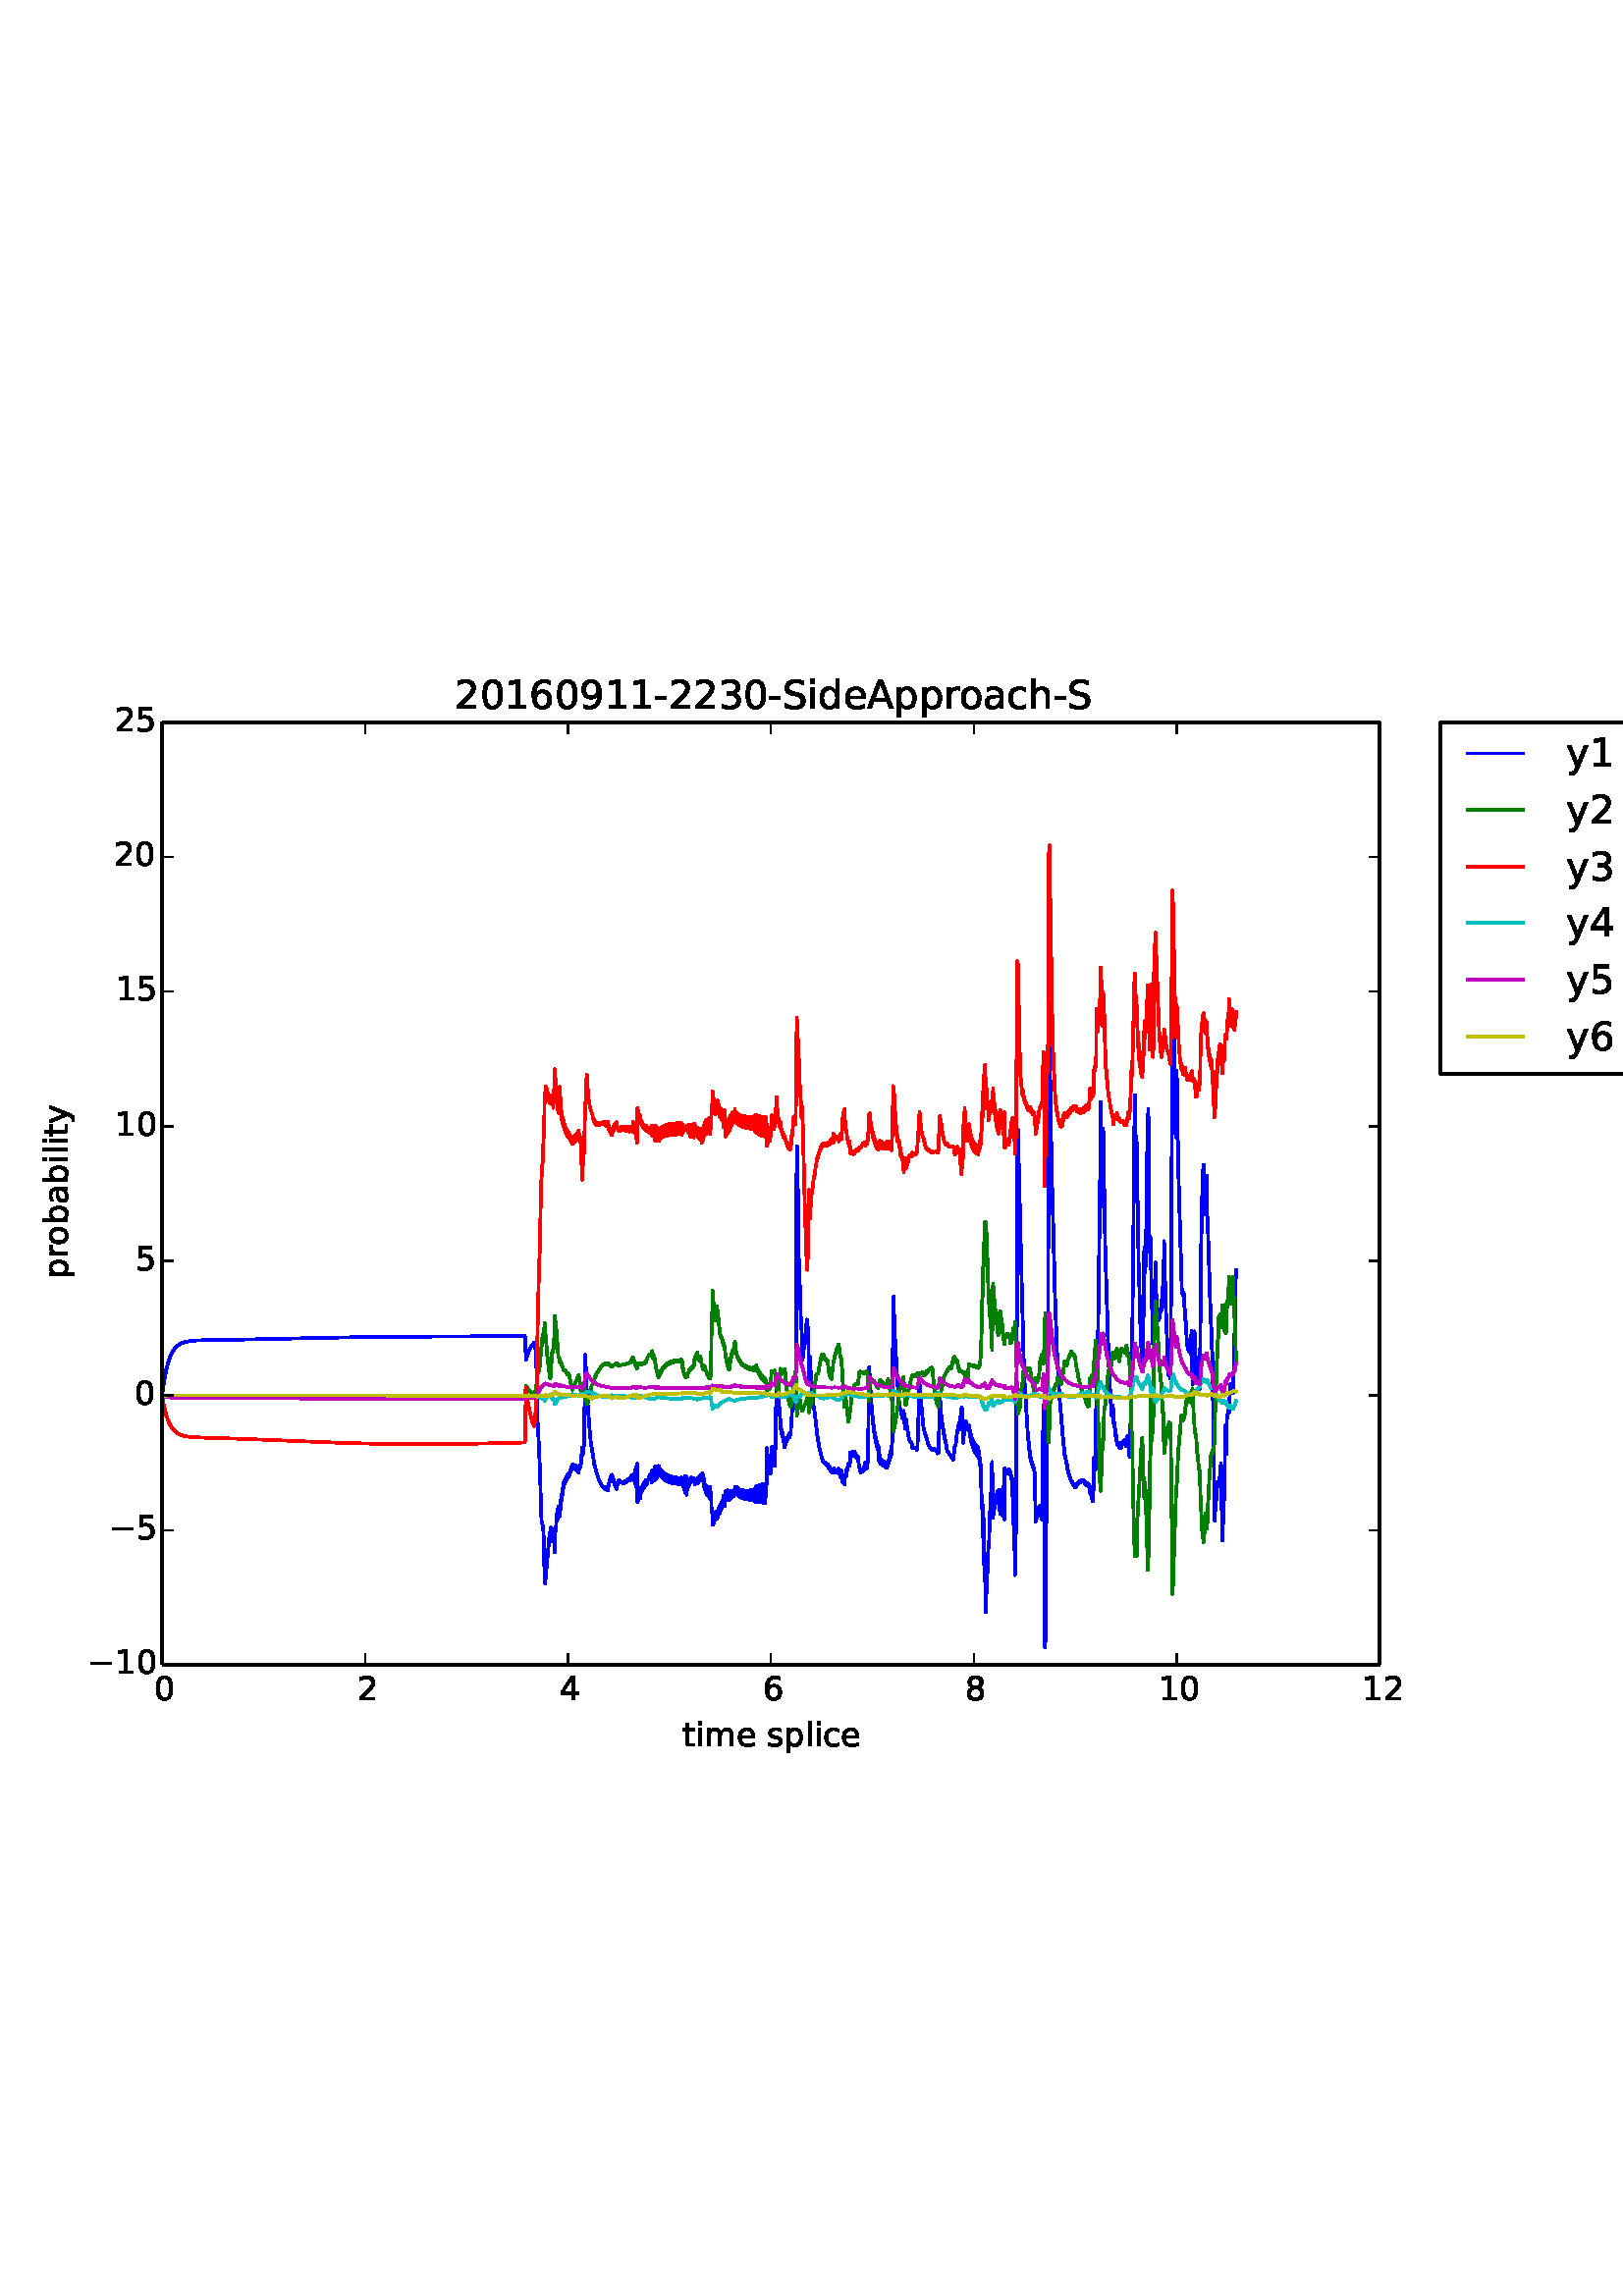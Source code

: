%!PS-Adobe-3.0 EPSF-3.0
%%Orientation: portrait
%%BoundingBox: 8 192 603 599
%%EndComments
%%BeginProlog
/mpldict 8 dict def
mpldict begin
/m { moveto } bind def
/l { lineto } bind def
/r { rlineto } bind def
/c { curveto } bind def
/cl { closepath } bind def
/box {
m
1 index 0 r
0 exch r
neg 0 r
cl
} bind def
/clipbox {
box
clip
newpath
} bind def
%!PS-Adobe-3.0 Resource-Font
%%Copyright: Copyright (c) 2003 by Bitstream, Inc. All Rights Reserved.
25 dict begin
/_d{bind def}bind def
/_m{moveto}_d
/_l{lineto}_d
/_cl{closepath eofill}_d
/_c{curveto}_d
/_sc{7 -1 roll{setcachedevice}{pop pop pop pop pop pop}ifelse}_d
/_e{exec}_d
/FontName /BitstreamVeraSans-Roman def
/PaintType 0 def
/FontMatrix[.001 0 0 .001 0 0]def
/FontBBox[-183 -236 1287 928]def
/FontType 3 def
/Encoding [ /space /hyphen /zero /one /two /three /four /five /six /eight /nine /A /S /a /b /c /d /e /h /i /l /m /o /p /r /s /t /y /minus ] def
/FontInfo 10 dict dup begin
/FamilyName (Bitstream Vera Sans) def
/FullName (Bitstream Vera Sans) def
/Notice (Copyright (c) 2003 by Bitstream, Inc. All Rights Reserved. Bitstream Vera is a trademark of Bitstream, Inc.) def
/Weight (Roman) def
/Version (Release 1.10) def
/ItalicAngle 0.0 def
/isFixedPitch false def
/UnderlinePosition -213 def
/UnderlineThickness 143 def
end readonly def
/CharStrings 29 dict dup begin
/space{318 0 0 0 0 0 _sc
}_d
/hyphen{361 0 49 234 312 314 _sc
49 314 _m
312 314 _l
312 234 _l
49 234 _l
49 314 _l
_cl}_d
/zero{636 0 66 -13 570 742 _sc
318 664 _m
267 664 229 639 203 589 _c
177 539 165 464 165 364 _c
165 264 177 189 203 139 _c
229 89 267 64 318 64 _c
369 64 407 89 433 139 _c
458 189 471 264 471 364 _c
471 464 458 539 433 589 _c
407 639 369 664 318 664 _c
318 742 _m
399 742 461 709 505 645 _c
548 580 570 486 570 364 _c
570 241 548 147 505 83 _c
461 19 399 -13 318 -13 _c
236 -13 173 19 130 83 _c
87 147 66 241 66 364 _c
66 486 87 580 130 645 _c
173 709 236 742 318 742 _c
_cl}_d
/one{636 0 110 0 544 729 _sc
124 83 _m
285 83 _l
285 639 _l
110 604 _l
110 694 _l
284 729 _l
383 729 _l
383 83 _l
544 83 _l
544 0 _l
124 0 _l
124 83 _l
_cl}_d
/two{{636 0 73 0 536 742 _sc
192 83 _m
536 83 _l
536 0 _l
73 0 _l
73 83 _l
110 121 161 173 226 239 _c
290 304 331 346 348 365 _c
380 400 402 430 414 455 _c
426 479 433 504 433 528 _c
433 566 419 598 392 622 _c
365 646 330 659 286 659 _c
255 659 222 653 188 643 _c
154 632 117 616 78 594 _c
78 694 _l
118 710 155 722 189 730 _c
223 738 255 742 284 742 _c
}_e{359 742 419 723 464 685 _c
509 647 532 597 532 534 _c
532 504 526 475 515 449 _c
504 422 484 390 454 354 _c
446 344 420 317 376 272 _c
332 227 271 164 192 83 _c
_cl}_e}_d
/three{{636 0 76 -13 556 742 _sc
406 393 _m
453 383 490 362 516 330 _c
542 298 556 258 556 212 _c
556 140 531 84 482 45 _c
432 6 362 -13 271 -13 _c
240 -13 208 -10 176 -4 _c
144 1 110 10 76 22 _c
76 117 _l
103 101 133 89 166 81 _c
198 73 232 69 268 69 _c
330 69 377 81 409 105 _c
441 129 458 165 458 212 _c
458 254 443 288 413 312 _c
383 336 341 349 287 349 _c
}_e{202 349 _l
202 430 _l
291 430 _l
339 430 376 439 402 459 _c
428 478 441 506 441 543 _c
441 580 427 609 401 629 _c
374 649 336 659 287 659 _c
260 659 231 656 200 650 _c
169 644 135 635 98 623 _c
98 711 _l
135 721 170 729 203 734 _c
235 739 266 742 296 742 _c
370 742 429 725 473 691 _c
517 657 539 611 539 553 _c
539 513 527 479 504 451 _c
481 423 448 403 406 393 _c
_cl}_e}_d
/four{636 0 49 0 580 729 _sc
378 643 _m
129 254 _l
378 254 _l
378 643 _l
352 729 _m
476 729 _l
476 254 _l
580 254 _l
580 172 _l
476 172 _l
476 0 _l
378 0 _l
378 172 _l
49 172 _l
49 267 _l
352 729 _l
_cl}_d
/five{{636 0 77 -13 549 729 _sc
108 729 _m
495 729 _l
495 646 _l
198 646 _l
198 467 _l
212 472 227 476 241 478 _c
255 480 270 482 284 482 _c
365 482 429 459 477 415 _c
525 370 549 310 549 234 _c
549 155 524 94 475 51 _c
426 8 357 -13 269 -13 _c
238 -13 207 -10 175 -6 _c
143 -1 111 6 77 17 _c
77 116 _l
106 100 136 88 168 80 _c
199 72 232 69 267 69 _c
}_e{323 69 368 83 401 113 _c
433 143 450 183 450 234 _c
450 284 433 324 401 354 _c
368 384 323 399 267 399 _c
241 399 214 396 188 390 _c
162 384 135 375 108 363 _c
108 729 _l
_cl}_e}_d
/six{{636 0 70 -13 573 742 _sc
330 404 _m
286 404 251 388 225 358 _c
199 328 186 286 186 234 _c
186 181 199 139 225 109 _c
251 79 286 64 330 64 _c
374 64 409 79 435 109 _c
461 139 474 181 474 234 _c
474 286 461 328 435 358 _c
409 388 374 404 330 404 _c
526 713 _m
526 623 _l
501 635 476 644 451 650 _c
425 656 400 659 376 659 _c
310 659 260 637 226 593 _c
}_e{192 549 172 482 168 394 _c
187 422 211 444 240 459 _c
269 474 301 482 336 482 _c
409 482 467 459 509 415 _c
551 371 573 310 573 234 _c
573 159 550 99 506 54 _c
462 9 403 -13 330 -13 _c
246 -13 181 19 137 83 _c
92 147 70 241 70 364 _c
70 479 97 571 152 639 _c
206 707 280 742 372 742 _c
396 742 421 739 447 735 _c
472 730 498 723 526 713 _c
_cl}_e}_d
/eight{{636 0 68 -13 568 742 _sc
318 346 _m
271 346 234 333 207 308 _c
180 283 167 249 167 205 _c
167 161 180 126 207 101 _c
234 76 271 64 318 64 _c
364 64 401 76 428 102 _c
455 127 469 161 469 205 _c
469 249 455 283 429 308 _c
402 333 365 346 318 346 _c
219 388 _m
177 398 144 418 120 447 _c
96 476 85 511 85 553 _c
85 611 105 657 147 691 _c
188 725 245 742 318 742 _c
}_e{390 742 447 725 489 691 _c
530 657 551 611 551 553 _c
551 511 539 476 515 447 _c
491 418 459 398 417 388 _c
464 377 501 355 528 323 _c
554 291 568 251 568 205 _c
568 134 546 80 503 43 _c
459 5 398 -13 318 -13 _c
237 -13 175 5 132 43 _c
89 80 68 134 68 205 _c
68 251 81 291 108 323 _c
134 355 171 377 219 388 _c
183 544 _m
183 506 194 476 218 455 _c
}_e{242 434 275 424 318 424 _c
360 424 393 434 417 455 _c
441 476 453 506 453 544 _c
453 582 441 611 417 632 _c
393 653 360 664 318 664 _c
275 664 242 653 218 632 _c
194 611 183 582 183 544 _c
_cl}_e}_d
/nine{{636 0 63 -13 566 742 _sc
110 15 _m
110 105 _l
134 93 159 84 185 78 _c
210 72 235 69 260 69 _c
324 69 374 90 408 134 _c
442 178 462 244 468 334 _c
448 306 424 284 396 269 _c
367 254 335 247 300 247 _c
226 247 168 269 126 313 _c
84 357 63 417 63 494 _c
63 568 85 628 129 674 _c
173 719 232 742 306 742 _c
390 742 455 709 499 645 _c
543 580 566 486 566 364 _c
}_e{566 248 538 157 484 89 _c
429 21 356 -13 264 -13 _c
239 -13 214 -10 189 -6 _c
163 -2 137 5 110 15 _c
306 324 _m
350 324 385 339 411 369 _c
437 399 450 441 450 494 _c
450 546 437 588 411 618 _c
385 648 350 664 306 664 _c
262 664 227 648 201 618 _c
175 588 162 546 162 494 _c
162 441 175 399 201 369 _c
227 339 262 324 306 324 _c
_cl}_e}_d
/A{684 0 8 0 676 729 _sc
342 632 _m
208 269 _l
476 269 _l
342 632 _l
286 729 _m
398 729 _l
676 0 _l
573 0 _l
507 187 _l
178 187 _l
112 0 _l
8 0 _l
286 729 _l
_cl}_d
/S{{635 0 66 -13 579 742 _sc
535 705 _m
535 609 _l
497 627 462 640 429 649 _c
395 657 363 662 333 662 _c
279 662 237 651 208 631 _c
179 610 165 580 165 542 _c
165 510 174 485 194 469 _c
213 452 250 439 304 429 _c
364 417 _l
437 403 491 378 526 343 _c
561 307 579 260 579 201 _c
579 130 555 77 508 41 _c
460 5 391 -13 300 -13 _c
265 -13 228 -9 189 -2 _c
}_e{150 5 110 16 69 32 _c
69 134 _l
109 111 148 94 186 83 _c
224 71 262 66 300 66 _c
356 66 399 77 430 99 _c
460 121 476 152 476 194 _c
476 230 465 258 443 278 _c
421 298 385 313 335 323 _c
275 335 _l
201 349 148 372 115 404 _c
82 435 66 478 66 534 _c
66 598 88 649 134 686 _c
179 723 242 742 322 742 _c
356 742 390 739 426 733 _c
461 727 497 717 535 705 _c
}_e{_cl}_e}_d
/a{{613 0 60 -13 522 560 _sc
343 275 _m
270 275 220 266 192 250 _c
164 233 150 205 150 165 _c
150 133 160 107 181 89 _c
202 70 231 61 267 61 _c
317 61 357 78 387 114 _c
417 149 432 196 432 255 _c
432 275 _l
343 275 _l
522 312 _m
522 0 _l
432 0 _l
432 83 _l
411 49 385 25 355 10 _c
325 -5 287 -13 243 -13 _c
187 -13 142 2 109 33 _c
76 64 60 106 60 159 _c
}_e{60 220 80 266 122 298 _c
163 329 224 345 306 345 _c
432 345 _l
432 354 _l
432 395 418 427 391 450 _c
364 472 326 484 277 484 _c
245 484 215 480 185 472 _c
155 464 127 453 100 439 _c
100 522 _l
132 534 164 544 195 550 _c
226 556 256 560 286 560 _c
365 560 424 539 463 498 _c
502 457 522 395 522 312 _c
_cl}_e}_d
/b{{635 0 91 -13 580 760 _sc
487 273 _m
487 339 473 390 446 428 _c
418 466 381 485 334 485 _c
286 485 249 466 222 428 _c
194 390 181 339 181 273 _c
181 207 194 155 222 117 _c
249 79 286 61 334 61 _c
381 61 418 79 446 117 _c
473 155 487 207 487 273 _c
181 464 _m
199 496 223 520 252 536 _c
281 552 316 560 356 560 _c
422 560 476 533 518 481 _c
559 428 580 359 580 273 _c
}_e{580 187 559 117 518 65 _c
476 13 422 -13 356 -13 _c
316 -13 281 -5 252 10 _c
223 25 199 49 181 82 _c
181 0 _l
91 0 _l
91 760 _l
181 760 _l
181 464 _l
_cl}_e}_d
/c{{550 0 55 -13 488 560 _sc
488 526 _m
488 442 _l
462 456 437 466 411 473 _c
385 480 360 484 334 484 _c
276 484 230 465 198 428 _c
166 391 150 339 150 273 _c
150 206 166 154 198 117 _c
230 80 276 62 334 62 _c
360 62 385 65 411 72 _c
437 79 462 90 488 104 _c
488 21 _l
462 9 436 0 410 -5 _c
383 -10 354 -13 324 -13 _c
242 -13 176 12 128 64 _c
}_e{79 115 55 185 55 273 _c
55 362 79 432 128 483 _c
177 534 244 560 330 560 _c
358 560 385 557 411 551 _c
437 545 463 537 488 526 _c
_cl}_e}_d
/d{{635 0 55 -13 544 760 _sc
454 464 _m
454 760 _l
544 760 _l
544 0 _l
454 0 _l
454 82 _l
435 49 411 25 382 10 _c
353 -5 319 -13 279 -13 _c
213 -13 159 13 117 65 _c
75 117 55 187 55 273 _c
55 359 75 428 117 481 _c
159 533 213 560 279 560 _c
319 560 353 552 382 536 _c
411 520 435 496 454 464 _c
148 273 _m
148 207 161 155 188 117 _c
215 79 253 61 301 61 _c
}_e{348 61 385 79 413 117 _c
440 155 454 207 454 273 _c
454 339 440 390 413 428 _c
385 466 348 485 301 485 _c
253 485 215 466 188 428 _c
161 390 148 339 148 273 _c
_cl}_e}_d
/e{{615 0 55 -13 562 560 _sc
562 296 _m
562 252 _l
149 252 _l
153 190 171 142 205 110 _c
238 78 284 62 344 62 _c
378 62 412 66 444 74 _c
476 82 509 95 541 113 _c
541 28 _l
509 14 476 3 442 -3 _c
408 -9 373 -13 339 -13 _c
251 -13 182 12 131 62 _c
80 112 55 181 55 268 _c
55 357 79 428 127 481 _c
175 533 241 560 323 560 _c
397 560 455 536 498 489 _c
}_e{540 441 562 377 562 296 _c
472 322 _m
471 371 457 410 431 440 _c
404 469 368 484 324 484 _c
274 484 234 469 204 441 _c
174 413 156 373 152 322 _c
472 322 _l
_cl}_e}_d
/h{634 0 91 0 549 760 _sc
549 330 _m
549 0 _l
459 0 _l
459 327 _l
459 379 448 417 428 443 _c
408 469 378 482 338 482 _c
289 482 251 466 223 435 _c
195 404 181 362 181 309 _c
181 0 _l
91 0 _l
91 760 _l
181 760 _l
181 462 _l
202 494 227 519 257 535 _c
286 551 320 560 358 560 _c
420 560 468 540 500 501 _c
532 462 549 405 549 330 _c
_cl}_d
/i{278 0 94 0 184 760 _sc
94 547 _m
184 547 _l
184 0 _l
94 0 _l
94 547 _l
94 760 _m
184 760 _l
184 646 _l
94 646 _l
94 760 _l
_cl}_d
/l{278 0 94 0 184 760 _sc
94 760 _m
184 760 _l
184 0 _l
94 0 _l
94 760 _l
_cl}_d
/m{{974 0 91 0 889 560 _sc
520 442 _m
542 482 569 511 600 531 _c
631 550 668 560 711 560 _c
767 560 811 540 842 500 _c
873 460 889 403 889 330 _c
889 0 _l
799 0 _l
799 327 _l
799 379 789 418 771 444 _c
752 469 724 482 686 482 _c
639 482 602 466 575 435 _c
548 404 535 362 535 309 _c
535 0 _l
445 0 _l
445 327 _l
445 379 435 418 417 444 _c
398 469 369 482 331 482 _c
}_e{285 482 248 466 221 435 _c
194 404 181 362 181 309 _c
181 0 _l
91 0 _l
91 547 _l
181 547 _l
181 462 _l
201 495 226 520 255 536 _c
283 552 317 560 357 560 _c
397 560 430 550 458 530 _c
486 510 506 480 520 442 _c
_cl}_e}_d
/o{612 0 55 -13 557 560 _sc
306 484 _m
258 484 220 465 192 427 _c
164 389 150 338 150 273 _c
150 207 163 156 191 118 _c
219 80 257 62 306 62 _c
354 62 392 80 420 118 _c
448 156 462 207 462 273 _c
462 337 448 389 420 427 _c
392 465 354 484 306 484 _c
306 560 _m
384 560 445 534 490 484 _c
534 433 557 363 557 273 _c
557 183 534 113 490 63 _c
445 12 384 -13 306 -13 _c
227 -13 165 12 121 63 _c
77 113 55 183 55 273 _c
55 363 77 433 121 484 _c
165 534 227 560 306 560 _c
_cl}_d
/p{{635 0 91 -207 580 560 _sc
181 82 _m
181 -207 _l
91 -207 _l
91 547 _l
181 547 _l
181 464 _l
199 496 223 520 252 536 _c
281 552 316 560 356 560 _c
422 560 476 533 518 481 _c
559 428 580 359 580 273 _c
580 187 559 117 518 65 _c
476 13 422 -13 356 -13 _c
316 -13 281 -5 252 10 _c
223 25 199 49 181 82 _c
487 273 _m
487 339 473 390 446 428 _c
418 466 381 485 334 485 _c
}_e{286 485 249 466 222 428 _c
194 390 181 339 181 273 _c
181 207 194 155 222 117 _c
249 79 286 61 334 61 _c
381 61 418 79 446 117 _c
473 155 487 207 487 273 _c
_cl}_e}_d
/r{411 0 91 0 411 560 _sc
411 463 _m
401 469 390 473 378 476 _c
366 478 353 480 339 480 _c
288 480 249 463 222 430 _c
194 397 181 350 181 288 _c
181 0 _l
91 0 _l
91 547 _l
181 547 _l
181 462 _l
199 495 224 520 254 536 _c
284 552 321 560 365 560 _c
371 560 378 559 386 559 _c
393 558 401 557 411 555 _c
411 463 _l
_cl}_d
/s{{521 0 54 -13 472 560 _sc
443 531 _m
443 446 _l
417 458 391 468 364 475 _c
336 481 308 485 279 485 _c
234 485 200 478 178 464 _c
156 450 145 430 145 403 _c
145 382 153 366 169 354 _c
185 342 217 330 265 320 _c
296 313 _l
360 299 405 279 432 255 _c
458 230 472 195 472 151 _c
472 100 452 60 412 31 _c
372 1 316 -13 246 -13 _c
216 -13 186 -10 154 -5 _c
}_e{122 0 89 8 54 20 _c
54 113 _l
87 95 120 82 152 74 _c
184 65 216 61 248 61 _c
290 61 323 68 346 82 _c
368 96 380 117 380 144 _c
380 168 371 187 355 200 _c
339 213 303 226 247 238 _c
216 245 _l
160 257 119 275 95 299 _c
70 323 58 356 58 399 _c
58 450 76 490 112 518 _c
148 546 200 560 268 560 _c
301 560 332 557 362 552 _c
391 547 418 540 443 531 _c
}_e{_cl}_e}_d
/t{392 0 27 0 368 702 _sc
183 702 _m
183 547 _l
368 547 _l
368 477 _l
183 477 _l
183 180 _l
183 135 189 106 201 94 _c
213 81 238 75 276 75 _c
368 75 _l
368 0 _l
276 0 _l
206 0 158 13 132 39 _c
106 65 93 112 93 180 _c
93 477 _l
27 477 _l
27 547 _l
93 547 _l
93 702 _l
183 702 _l
_cl}_d
/y{592 0 30 -207 562 547 _sc
322 -50 _m
296 -114 271 -157 247 -177 _c
223 -197 191 -207 151 -207 _c
79 -207 _l
79 -132 _l
132 -132 _l
156 -132 175 -126 189 -114 _c
203 -102 218 -75 235 -31 _c
251 9 _l
30 547 _l
125 547 _l
296 119 _l
467 547 _l
562 547 _l
322 -50 _l
_cl}_d
/minus{838 0 106 272 732 355 _sc
106 355 _m
732 355 _l
732 272 _l
106 272 _l
106 355 _l
_cl}_d
end readonly def

/BuildGlyph
 {exch begin
 CharStrings exch
 2 copy known not{pop /.notdef}if
 true 3 1 roll get exec
 end}_d

/BuildChar {
 1 index /Encoding get exch get
 1 index /BuildGlyph get exec
}_d

FontName currentdict end definefont pop
end
%%EndProlog
mpldict begin
8.348 192.055 translate
595.304 407.891 0 0 clipbox
gsave
0 0 m
595.304 0 l
595.304 407.891 l
0 407.891 l
cl
1.000 setgray
fill
grestore
gsave
51.106 39.45 m
497.506 39.45 l
497.506 385.05 l
51.106 385.05 l
cl
1.000 setgray
fill
grestore
1.000 setlinewidth
1 setlinejoin
2 setlinecap
[] 0 setdash
0.000 0.000 1.000 setrgbcolor
gsave
446.4 345.6 51.11 39.45 clipbox
51.106 138.568 m
51.85 143.785 l
52.594 147.634 l
53.338 150.475 l
54.082 152.569 l
54.826 154.115 l
55.756 155.492 l
56.686 156.434 l
57.616 157.069 l
58.732 157.587 l
60.034 157.95 l
61.708 158.212 l
63.94 158.389 l
65.614 158.444 l
69.52 158.529 l
71.008 158.547 l
77.704 158.657 l
79.006 158.676 l
84.958 158.802 l
86.26 158.813 l
89.422 158.893 l
90.91 158.92 l
94.444 159.005 l
95.932 159.032 l
98.908 159.1 l
100.396 159.127 l
103.372 159.2 l
104.86 159.226 l
107.836 159.296 l
109.324 159.321 l
112.486 159.391 l
114.16 159.41 l
116.95 159.479 l
118.066 159.489 l
121.414 159.553 l
122.716 159.57 l
127.552 159.643 l
128.854 159.648 l
132.946 159.705 l
140.758 159.77 l
156.568 159.828 l
169.774 159.927 l
170.704 159.944 l
176.47 159.989 l
177.4 160.005 l
182.98 160.052 l
183.91 160.068 l
184.096 160.066 l
184.282 157.851 l
184.468 151.366 l
185.212 153.645 l
185.956 155.336 l
186.7 156.576 l
187.444 157.507 l
187.63 157.254 l
188.002 155.07 l
188.374 148.012 l
188.746 129.09 l
189.118 122.267 l
189.676 109.728 l
190.048 95.535 l
190.234 91.825 l
190.42 91.751 l
190.606 90.48 l
190.792 90.088 l
190.978 86.429 l
191.35 70.46 l
191.536 69.339 l
193.21 87.968 l
193.396 88.12 l
193.582 89.785 l
193.768 86.271 l
193.954 88.15 l
194.14 84.844 l
194.326 88.263 l
194.512 89.151 l
194.698 86.125 l
194.884 86.699 l
195.07 80.674 l
195.256 88.305 l
195.442 88.603 l
195.814 94.947 l
196 92.569 l
196.186 96.474 l
196.372 94.293 l
196.558 97.607 l
196.744 93.731 l
196.93 93.966 l
197.302 99.867 l
197.488 99.365 l
197.674 102.078 l
197.86 101.85 l
198.046 104.241 l
198.232 104.391 l
198.418 106.332 l
198.604 105.635 l
198.79 107.209 l
198.976 106.398 l
199.162 108.02 l
199.348 107.25 l
199.534 108.809 l
199.72 107.936 l
199.906 109.403 l
200.092 108.255 l
200.278 109.773 l
200.464 109.149 l
200.65 110.87 l
200.836 110.094 l
201.022 111.741 l
201.208 110.883 l
201.394 112.594 l
201.58 111.523 l
201.766 112.809 l
201.952 111.411 l
202.138 112.74 l
202.324 111.287 l
202.51 112.635 l
202.696 111.134 l
202.882 112.44 l
203.068 110.805 l
203.254 112.351 l
203.44 110.239 l
203.626 111.752 l
203.812 109.805 l
203.998 112.161 l
204.184 111.537 l
204.37 112.842 l
204.556 112.18 l
205.114 119.174 l
205.3 116.465 l
205.672 118.583 l
205.858 123.297 l
206.23 153.11 l
206.974 136.355 l
207.16 134.73 l
207.718 127.13 l
208.276 120.994 l
209.578 112.971 l
210.322 110.088 l
211.252 107.244 l
211.81 106.137 l
212.182 105.482 l
212.368 105.068 l
212.554 104.934 l
212.74 104.565 l
212.926 104.474 l
213.112 104.141 l
213.298 104.087 l
213.484 103.784 l
213.856 104.652 l
214.042 103.737 l
214.228 104.357 l
214.414 103.347 l
214.786 105.145 l
214.972 106.251 l
215.158 106.668 l
215.344 107.639 l
215.53 107.928 l
215.716 108.784 l
216.088 109.142 l
216.274 107.534 l
216.46 107.942 l
216.646 106.387 l
216.832 106.92 l
217.018 105.443 l
217.204 106.07 l
217.39 104.655 l
217.576 105.36 l
217.762 103.997 l
218.134 106.216 l
218.32 106.525 l
218.506 107.192 l
218.878 106.373 l
219.064 106.665 l
219.25 106.247 l
219.436 106.556 l
219.622 106.137 l
219.808 106.458 l
219.994 106.037 l
220.18 106.371 l
220.366 105.944 l
220.552 106.333 l
220.738 106.102 l
220.924 106.762 l
221.11 106.472 l
221.296 107.11 l
221.482 106.768 l
221.668 107.39 l
221.854 106.999 l
222.04 107.614 l
222.226 107.173 l
222.412 107.853 l
222.598 107.104 l
222.784 107.123 l
222.97 108.63 l
223.156 108.214 l
223.342 108.887 l
223.528 109.086 l
223.714 107.668 l
223.9 107.421 l
224.086 109.389 l
224.272 106.712 l
224.458 110.855 l
224.644 105.735 l
224.83 112.094 l
225.016 104.519 l
225.202 113.15 l
225.388 99.151 l
225.574 103.032 l
225.76 99.777 l
225.946 103.621 l
226.132 100.497 l
226.318 104.302 l
226.504 100.584 l
226.69 103.837 l
226.876 102.572 l
227.062 104.776 l
227.248 103.425 l
227.434 105.533 l
227.62 104.111 l
227.806 106.146 l
227.992 104.666 l
228.178 106.64 l
228.364 105.114 l
228.55 107.19 l
228.736 105.535 l
228.922 106.833 l
229.108 107.329 l
229.294 107.243 l
229.48 108.221 l
229.666 108.057 l
229.852 108.956 l
230.038 108.159 l
230.224 108.409 l
230.41 109.546 l
230.596 106.321 l
230.782 110.874 l
230.968 106.663 l
231.154 109.589 l
231.34 108.71 l
231.526 110.801 l
231.712 107.09 l
231.898 112.214 l
232.084 107.408 l
232.27 112.18 l
232.456 107.913 l
232.642 112.306 l
232.828 109.086 l
233.014 112.385 l
233.2 108.825 l
233.386 112.362 l
233.572 109.163 l
233.758 111.291 l
233.944 108.634 l
234.13 110.813 l
234.316 108.178 l
234.502 110.382 l
234.688 107.793 l
234.874 110.012 l
235.06 107.464 l
235.246 109.701 l
235.432 107.188 l
235.618 109.435 l
235.804 106.954 l
235.99 109.208 l
236.176 106.755 l
236.362 109.02 l
236.548 106.591 l
236.734 108.851 l
236.92 106.445 l
237.106 108.705 l
237.292 106.319 l
237.478 108.576 l
237.664 106.21 l
237.85 108.462 l
238.036 106.113 l
238.222 108.362 l
238.408 106.03 l
238.594 108.273 l
238.78 105.956 l
238.966 108.193 l
239.152 105.892 l
239.338 108.12 l
239.524 105.834 l
239.71 108.055 l
239.896 105.782 l
240.082 107.994 l
240.268 105.735 l
240.454 107.937 l
240.64 105.691 l
240.826 107.88 l
241.012 105.647 l
241.198 107.829 l
241.384 105.609 l
241.57 108.076 l
241.756 105.768 l
241.942 106.526 l
242.128 106.732 l
242.314 104.697 l
242.5 107.707 l
242.686 103.58 l
242.872 108.711 l
243.058 102.474 l
243.244 108.533 l
243.43 101.772 l
243.616 107.722 l
243.802 103.708 l
243.988 106.988 l
244.174 104.705 l
244.36 106.96 l
244.546 105.451 l
244.732 107.552 l
244.918 106.161 l
245.104 108.097 l
245.29 106.541 l
245.476 107.919 l
245.662 106.667 l
245.848 107.921 l
246.034 107.107 l
246.22 107.324 l
246.406 105.551 l
246.592 106.997 l
246.778 105.9 l
246.964 107.394 l
247.15 105.999 l
247.336 107.361 l
247.522 106.101 l
247.708 108.076 l
247.894 106.87 l
248.08 108.558 l
248.266 107.579 l
248.452 107.984 l
248.638 107.613 l
248.824 109.481 l
249.01 109.267 l
249.196 109.615 l
249.382 108.798 l
249.568 106.161 l
249.754 107.566 l
249.94 103.787 l
250.126 105.615 l
250.312 102.8 l
250.498 105.212 l
250.684 102.011 l
250.87 104.904 l
251.056 101.589 l
251.242 104.344 l
251.428 101.142 l
251.614 104.326 l
251.8 100.639 l
251.986 104.701 l
252.172 101.728 l
252.358 102.412 l
252.544 95.885 l
252.73 96.944 l
252.916 90.704 l
253.102 93.434 l
253.288 91.383 l
253.474 94.318 l
253.66 92.501 l
253.846 95.334 l
254.032 92.806 l
254.218 95.508 l
254.404 92.897 l
254.59 95.778 l
254.776 93.493 l
254.962 96.098 l
255.148 94.476 l
255.334 97.43 l
255.52 95.132 l
255.706 98.147 l
255.892 96.218 l
256.078 99.041 l
256.264 96.956 l
256.45 99.734 l
256.636 97.722 l
256.822 101.289 l
257.008 97.978 l
257.194 101.332 l
257.38 97.575 l
257.566 103.033 l
257.752 100.027 l
257.938 103.082 l
258.124 99.73 l
258.31 103.458 l
258.496 99.82 l
258.682 103.273 l
258.868 99.85 l
259.054 103.274 l
259.24 100.084 l
259.426 103.243 l
259.612 100.49 l
259.798 103.147 l
259.984 100.882 l
260.17 103.136 l
260.356 101.091 l
260.542 103.259 l
260.728 101.241 l
260.914 103.829 l
261.1 102.972 l
261.286 104.663 l
261.472 102.657 l
261.658 104.704 l
261.844 101.871 l
262.03 104.322 l
262.216 101.488 l
262.402 104.035 l
262.588 101.184 l
262.774 103.814 l
262.96 100.937 l
263.146 103.647 l
263.332 100.738 l
263.518 103.525 l
263.704 100.576 l
263.89 103.441 l
264.076 100.448 l
264.262 103.382 l
264.448 100.342 l
264.634 103.345 l
264.82 100.254 l
265.006 103.327 l
265.192 100.181 l
265.378 103.323 l
265.564 100.113 l
265.75 103.325 l
265.936 100.06 l
266.122 103.342 l
266.308 100.014 l
266.494 103.366 l
266.68 99.974 l
266.866 103.396 l
267.052 99.939 l
267.238 103.433 l
267.424 99.905 l
267.61 103.398 l
267.796 99.718 l
267.982 103.508 l
268.168 99.527 l
268.354 104.114 l
268.54 99.289 l
268.726 104.797 l
268.912 99.33 l
269.098 105.087 l
269.284 99.262 l
269.47 105.156 l
269.656 99.197 l
269.842 105.246 l
270.028 99.136 l
270.214 105.343 l
270.4 99.082 l
270.586 105.439 l
270.772 99.027 l
270.958 105.538 l
271.144 98.972 l
271.33 105.625 l
271.516 98.917 l
271.702 105.702 l
271.888 98.872 l
272.074 105.792 l
272.26 98.834 l
272.446 105.882 l
272.632 101.615 l
272.818 118.924 l
273.004 114.095 l
273.19 116.201 l
273.376 111.68 l
273.562 113.993 l
273.748 109.604 l
273.934 112.666 l
274.12 109.639 l
274.492 117.579 l
274.678 119.359 l
274.864 115.893 l
275.05 117.656 l
275.236 114.311 l
275.422 116.202 l
275.608 112.301 l
275.794 114.808 l
275.98 120.487 l
276.352 144.082 l
276.724 142.162 l
277.096 135.085 l
277.282 135.69 l
277.468 131.02 l
277.654 131.041 l
277.84 125.932 l
278.026 126.523 l
278.212 124.092 l
278.398 125.198 l
278.584 123.15 l
278.77 123.382 l
278.956 121.075 l
279.142 121.301 l
279.328 119.237 l
279.514 120.176 l
279.7 120.193 l
279.886 121.305 l
280.072 121.361 l
280.258 122.67 l
280.444 122.167 l
280.63 123.606 l
280.816 122.674 l
281.002 124.176 l
281.188 122.935 l
281.374 124.425 l
281.56 123.78 l
281.746 128.159 l
281.932 129.807 l
282.49 142.806 l
282.676 142.755 l
282.862 144.007 l
283.234 137.963 l
283.42 140.76 l
283.792 229.62 l
283.978 229.465 l
284.536 188.78 l
284.722 184.814 l
285.28 166.734 l
285.466 164.415 l
285.652 159.671 l
285.838 151.163 l
286.024 152.021 l
286.954 160.748 l
287.512 166.018 l
287.698 165.842 l
288.07 156.961 l
288.256 142.302 l
288.628 152.384 l
288.814 146.543 l
289 146.951 l
289.186 141.832 l
289.372 141.239 l
289.93 134.357 l
290.116 133.897 l
291.418 122.736 l
292.162 118.66 l
292.534 116.936 l
293.278 114.444 l
293.464 113.865 l
293.65 113.775 l
293.836 113.359 l
294.022 113.743 l
294.208 113.16 l
294.394 113.57 l
294.58 112.923 l
294.766 113.197 l
294.952 112.739 l
295.138 112.911 l
295.324 111.753 l
295.51 112.418 l
295.696 111.318 l
295.882 112.01 l
296.068 110.703 l
296.254 111.362 l
296.44 110.085 l
296.626 111.241 l
296.998 110.968 l
297.184 110.112 l
297.37 111.545 l
297.556 110.258 l
297.742 110.691 l
297.928 110.24 l
298.114 110.321 l
298.3 109.907 l
298.486 110.252 l
298.672 110.075 l
299.23 111.329 l
299.416 109.483 l
299.602 110.652 l
299.788 108.255 l
300.16 110.649 l
300.346 109.273 l
300.532 106.681 l
300.718 108.477 l
300.904 106.009 l
301.09 107.9 l
301.276 105.611 l
301.462 108.881 l
301.648 109.123 l
301.834 108.413 l
302.02 110.937 l
302.206 110.645 l
302.578 112.495 l
302.764 113.194 l
302.95 113.272 l
303.136 112.295 l
303.322 114.046 l
303.508 117.422 l
304.066 116.191 l
304.252 116.123 l
304.438 117.661 l
304.624 117.207 l
304.81 117.754 l
304.996 116.321 l
305.182 117.036 l
305.368 115.803 l
305.554 116.457 l
305.74 115.465 l
305.926 116.109 l
306.112 115.205 l
306.298 115.652 l
306.484 112.985 l
306.67 112.403 l
306.856 110.94 l
307.228 109.977 l
307.414 111.214 l
307.6 110.417 l
307.786 111.071 l
307.972 110.179 l
308.158 111.483 l
308.344 111.05 l
308.53 112.159 l
308.716 111.036 l
308.902 113.756 l
309.088 112.513 l
309.46 111.363 l
309.646 113.16 l
309.832 113.732 l
310.39 148.463 l
310.576 142.945 l
310.762 141.771 l
310.948 136.973 l
311.134 136.087 l
311.32 131.77 l
311.506 131.529 l
311.692 127.924 l
311.878 128.161 l
312.064 124.735 l
312.25 125.467 l
312.436 122.516 l
312.622 123.345 l
312.808 120.705 l
312.994 121.647 l
313.18 119.245 l
313.366 120.287 l
313.552 118.34 l
313.738 119.233 l
313.924 114.337 l
314.11 116.544 l
314.296 113.561 l
314.482 114.927 l
314.668 112.988 l
314.854 114.443 l
315.04 112.734 l
315.226 114.239 l
315.412 112.522 l
315.598 114.076 l
315.784 112.324 l
315.97 113.928 l
316.156 112.145 l
316.342 113.78 l
316.528 111.856 l
316.714 113.552 l
316.9 111.617 l
317.086 113.783 l
317.272 112.498 l
317.458 114.532 l
317.644 113.738 l
317.83 116.218 l
318.016 114.818 l
318.202 117.877 l
318.388 116.192 l
318.76 121.171 l
319.132 168.588 l
319.318 174.426 l
319.504 166.403 l
319.69 163.649 l
319.876 157.226 l
320.062 154.715 l
320.434 147.602 l
320.806 141.865 l
320.992 138.231 l
321.178 137.087 l
321.55 133.357 l
321.736 132.731 l
321.922 133.263 l
322.48 129.851 l
322.852 132.098 l
323.038 132.545 l
323.224 127.951 l
323.41 129.937 l
323.596 126.014 l
323.782 129.624 l
324.712 123.418 l
325.27 121.44 l
325.456 121.084 l
325.642 121.001 l
326.014 120.307 l
326.2 119.08 l
326.386 119.162 l
326.572 119.013 l
326.758 119.074 l
326.944 118.844 l
327.13 118.944 l
327.316 118.709 l
327.502 118.749 l
327.688 118.337 l
327.874 118.509 l
328.06 119.739 l
328.804 142.377 l
329.734 131.953 l
330.292 126.121 l
332.152 119.827 l
332.338 119.698 l
332.524 119.285 l
332.71 119.242 l
332.896 118.823 l
333.082 118.774 l
333.268 118.491 l
333.64 118.262 l
333.826 118.619 l
334.012 118.719 l
334.198 118.525 l
334.384 118.521 l
334.57 118.254 l
334.756 118.276 l
335.128 117.939 l
335.314 116.947 l
335.686 117.211 l
335.872 121.292 l
336.244 138.002 l
336.43 135.593 l
336.616 131.498 l
336.802 130.722 l
336.988 128.74 l
337.174 127.959 l
337.36 126.168 l
337.546 125.519 l
337.732 123.934 l
337.918 123.561 l
338.104 122.096 l
338.29 121.921 l
338.662 119.549 l
338.848 118.183 l
339.964 116.333 l
340.15 116.285 l
340.708 115.247 l
341.08 114.711 l
341.266 115.212 l
341.638 119.339 l
341.824 119.805 l
342.01 119.872 l
342.568 124.54 l
343.312 128.266 l
343.498 125.793 l
343.87 130.746 l
344.056 132.956 l
344.242 133.736 l
344.428 128.323 l
344.614 133.309 l
344.8 120.789 l
344.986 121.993 l
345.172 128.491 l
345.358 128.1 l
345.544 128.863 l
345.73 128.777 l
345.916 128.554 l
346.102 126.011 l
346.288 126.402 l
346.474 125.9 l
346.66 127.162 l
346.846 125.188 l
347.032 127.138 l
347.218 123.182 l
347.404 125.214 l
347.59 121.544 l
347.776 123.677 l
347.962 120.192 l
348.148 122.463 l
348.334 119.079 l
348.52 121.514 l
348.706 118.181 l
348.892 120.763 l
349.078 117.456 l
349.264 120.17 l
349.45 116.876 l
349.636 119.71 l
349.822 116.414 l
350.008 119.362 l
350.194 116.041 l
350.38 119.096 l
350.566 115.129 l
350.752 116.487 l
350.938 112.65 l
351.124 113.888 l
351.682 96.838 l
351.868 98.485 l
352.054 86.122 l
352.24 93.222 l
352.426 76.248 l
352.612 80.488 l
352.798 70.136 l
352.984 76.881 l
353.17 58.684 l
353.356 67.673 l
353.542 66.581 l
353.728 75.91 l
353.914 77.425 l
354.1 84.744 l
354.286 83.342 l
354.472 91.794 l
355.03 102.742 l
355.216 106.721 l
355.402 113.833 l
355.774 93.261 l
355.96 96.686 l
356.146 95.885 l
356.332 98.732 l
356.518 97.872 l
356.704 100.512 l
356.89 99.536 l
357.076 102.023 l
357.262 100.917 l
357.448 103.211 l
357.634 102.21 l
357.82 103.604 l
358.006 96.277 l
358.192 103.505 l
358.378 94.8 l
358.564 100.039 l
358.75 96.197 l
358.936 97.594 l
359.122 94.237 l
359.308 101.251 l
359.494 94.708 l
359.68 104.843 l
359.866 92.768 l
360.052 111.524 l
360.238 109.305 l
360.424 110.935 l
360.61 109.429 l
360.796 110.603 l
360.982 109.651 l
361.168 110.859 l
361.354 109.853 l
361.54 111.078 l
361.726 109.898 l
361.912 110.699 l
362.098 109.131 l
362.284 109.272 l
362.47 107.716 l
362.656 108.273 l
362.842 105.415 l
363.214 91.105 l
363.4 92.971 l
363.586 88.616 l
363.772 72.311 l
363.958 76.109 l
364.144 89.595 l
364.33 125.203 l
364.702 225.355 l
364.888 235.753 l
366.004 189.913 l
367.12 146.456 l
368.422 125.25 l
368.608 122.149 l
368.794 121.248 l
368.98 118.509 l
369.166 117.825 l
369.352 115.496 l
369.538 115.568 l
369.724 113.931 l
369.91 114.043 l
370.096 112.86 l
370.282 112.875 l
370.468 111.79 l
370.654 111.851 l
370.84 110.909 l
371.026 109.371 l
371.398 91.932 l
371.584 92.205 l
371.956 94.989 l
372.142 96.261 l
372.328 95.851 l
372.514 97.175 l
372.7 97.045 l
372.886 97.727 l
373.072 94.047 l
373.258 94.595 l
373.444 93.904 l
373.63 92.632 l
373.816 99.117 l
374.002 111.876 l
374.188 134.724 l
374.374 129.791 l
374.746 45.826 l
374.932 48.237 l
375.118 64.862 l
375.49 128.695 l
375.676 131.962 l
375.862 129.077 l
376.234 308.602 l
376.606 259.09 l
376.978 240.611 l
377.164 221.844 l
377.536 211.237 l
378.466 174.784 l
379.21 154.229 l
379.582 146.52 l
380.14 137.46 l
381.07 126.569 l
381.442 122.072 l
381.814 118.375 l
382 116.395 l
382.186 115.798 l
382.558 114.07 l
382.93 112.451 l
383.116 110.754 l
383.302 110.548 l
383.488 109.443 l
383.674 109.278 l
383.86 108.293 l
384.046 108.231 l
384.232 107.164 l
384.418 107.053 l
384.604 106.419 l
384.79 106.422 l
384.976 105.738 l
385.162 105.758 l
385.348 105.076 l
385.534 105.183 l
385.72 104.636 l
385.906 104.741 l
386.092 104.535 l
386.278 105.279 l
386.464 105.196 l
386.65 105.875 l
386.836 105.742 l
387.022 106.373 l
387.208 106.026 l
387.394 106.638 l
387.58 106.255 l
387.766 106.85 l
387.952 106.437 l
388.138 107.019 l
388.324 106.581 l
388.51 107.154 l
388.696 106.691 l
388.882 107.2 l
389.068 106.558 l
389.254 106.924 l
389.44 105.907 l
389.626 106.53 l
389.812 105.426 l
389.998 106.286 l
390.184 105.099 l
390.37 106.203 l
390.556 104.929 l
390.742 105.912 l
390.928 104.494 l
391.114 104.415 l
391.3 102.435 l
391.486 104.582 l
391.672 101.578 l
391.858 102.558 l
392.044 100.453 l
392.23 101.261 l
392.416 99.36 l
392.602 104.945 l
392.788 115.309 l
392.974 111.65 l
393.16 111.648 l
393.346 111 l
393.718 151.589 l
394.09 147.961 l
395.02 219.196 l
395.206 245.824 l
395.764 213.628 l
395.95 207.539 l
396.136 236.029 l
396.88 192.411 l
398.182 149.751 l
398.74 139.266 l
398.926 135.447 l
399.112 134.302 l
399.298 130.797 l
399.484 132.034 l
399.67 134.482 l
399.856 132.659 l
400.042 127.649 l
400.228 128.244 l
400.414 125.922 l
400.6 125.793 l
400.786 122.716 l
400.972 123.389 l
401.158 120.463 l
401.344 120.934 l
401.53 120.211 l
401.716 120.126 l
401.902 119.082 l
402.088 120.702 l
402.274 119.508 l
402.46 119.908 l
402.646 118.814 l
402.832 120.202 l
403.018 120.465 l
403.204 121.277 l
403.39 120.389 l
403.576 120.358 l
403.762 120.636 l
403.948 122.002 l
404.134 120.612 l
404.506 119.549 l
405.064 123.506 l
405.25 122.643 l
405.808 115.817 l
405.994 118.68 l
406.18 129.433 l
406.366 149.167 l
406.552 155.316 l
406.738 154.555 l
407.11 188.546 l
407.668 244.695 l
407.854 248.338 l
408.04 231.888 l
408.226 233.382 l
408.412 230.674 l
409.156 184.267 l
409.342 180.075 l
409.9 158.699 l
410.086 156.716 l
410.272 151.014 l
410.458 150.494 l
410.644 149.609 l
410.83 159.715 l
411.202 192.4 l
411.388 183.374 l
411.574 183.211 l
411.76 189.762 l
412.132 213.097 l
412.318 232.597 l
412.69 243.253 l
413.062 195.993 l
413.248 190.668 l
413.434 196.298 l
413.992 172.229 l
414.178 166.855 l
414.364 157.228 l
414.55 159.679 l
414.736 175.339 l
414.922 178.957 l
415.108 175.827 l
415.294 186.932 l
415.666 172.673 l
415.852 168.673 l
416.038 168.558 l
416.224 166.698 l
416.41 167.151 l
416.596 165.915 l
417.154 169.82 l
417.34 168.767 l
417.526 170.525 l
417.898 178.016 l
418.084 171.643 l
418.27 174.805 l
418.456 194.826 l
419.014 172.751 l
419.944 148.967 l
420.13 145.621 l
420.316 146.394 l
420.502 146.02 l
420.688 144.511 l
420.874 147.904 l
421.246 220.294 l
421.618 304.876 l
422.362 253.138 l
422.734 232.868 l
422.92 233.062 l
423.106 257.423 l
423.664 222.025 l
424.966 176.979 l
425.338 174.857 l
425.524 175.98 l
425.71 175.556 l
425.896 170.857 l
426.082 169.746 l
426.268 165.925 l
426.454 165.144 l
426.826 157.488 l
427.198 155.308 l
427.57 154.306 l
427.756 155.664 l
428.128 153.616 l
428.314 154.189 l
428.5 161.839 l
428.686 156.527 l
428.872 142.416 l
429.058 144.648 l
429.244 158.15 l
429.616 161.712 l
429.802 157.683 l
429.988 147.45 l
430.174 143.501 l
430.546 152.001 l
430.732 152.221 l
430.918 150.652 l
431.29 143.89 l
431.476 140.645 l
431.662 150.338 l
432.034 191.81 l
432.406 210.623 l
432.778 221.062 l
432.964 222.835 l
433.15 221.238 l
433.522 205.659 l
433.708 204.532 l
434.08 218.86 l
434.266 204.544 l
434.452 201.958 l
435.568 166.132 l
435.754 163.146 l
435.94 156.414 l
436.126 153.918 l
437.056 92.205 l
437.242 97.077 l
437.428 97.888 l
437.986 105.417 l
438.544 106.896 l
438.73 107.944 l
438.916 106.946 l
439.102 106.658 l
439.288 113.347 l
439.846 85.104 l
440.032 87.72 l
440.218 102.349 l
440.404 98.749 l
440.59 105.992 l
440.962 127.187 l
441.148 119.529 l
441.334 116.802 l
441.52 129.957 l
441.706 129.984 l
441.892 132.801 l
442.078 131.741 l
442.264 131.802 l
442.636 140.445 l
442.822 142.538 l
443.008 139.577 l
443.194 141.162 l
443.38 139.198 l
443.566 140.852 l
443.752 139.101 l
444.124 154.034 l
444.31 160.985 l
444.496 163.776 l
444.682 178.822 l
444.868 184.341 l
444.868 184.341 l
stroke
grestore
0.000 0.500 0.000 setrgbcolor
gsave
446.4 345.6 51.11 39.45 clipbox
51.106 138.171 m
52.594 137.761 l
54.454 137.502 l
57.244 137.359 l
62.266 137.305 l
70.45 137.336 l
72.124 137.346 l
79.192 137.376 l
81.052 137.391 l
86.632 137.398 l
89.236 137.407 l
94.444 137.41 l
97.048 137.414 l
102.256 137.412 l
104.86 137.408 l
111.184 137.379 l
114.346 137.364 l
122.158 137.311 l
125.32 137.292 l
137.224 137.22 l
150.058 137.195 l
184.096 137.17 l
184.282 138.362 l
184.468 141.848 l
185.212 140.621 l
186.142 139.529 l
187.072 138.782 l
187.444 138.554 l
187.63 138.686 l
188.188 140.812 l
188.374 142.452 l
188.56 147.626 l
188.746 146.764 l
188.932 147.167 l
189.118 146.755 l
189.304 147.227 l
189.49 148.352 l
189.676 151.487 l
189.862 152.37 l
190.048 155.414 l
190.234 156.394 l
190.42 158.936 l
190.606 159.55 l
190.792 160.74 l
190.978 159.153 l
191.35 164.687 l
192.28 153.107 l
192.838 148.171 l
193.396 144.37 l
193.582 145.536 l
193.768 150.057 l
193.954 150.85 l
194.14 154.738 l
194.326 154.215 l
194.512 154.489 l
194.884 159.857 l
195.07 167.436 l
195.256 164.851 l
195.442 165.144 l
196.372 152.358 l
196.558 152.247 l
196.744 151.802 l
196.93 150.191 l
197.116 150.034 l
197.302 150.297 l
197.674 149.252 l
197.86 148.592 l
198.046 148.373 l
198.232 147.446 l
198.604 147.251 l
198.79 147.34 l
198.976 147.254 l
199.162 147.033 l
199.348 146.53 l
199.534 146.375 l
199.72 145.938 l
199.906 145.995 l
200.092 146.217 l
200.278 146.167 l
200.464 144.667 l
200.65 144.127 l
200.836 142.859 l
201.022 142.569 l
201.394 140.946 l
201.58 140.231 l
201.766 141.127 l
201.952 141.261 l
202.138 142.038 l
202.324 142.134 l
202.51 142.849 l
202.696 142.899 l
202.882 143.605 l
203.068 143.601 l
203.254 144.103 l
203.626 145.395 l
203.812 145.669 l
203.998 144.718 l
204.37 141.797 l
204.556 140.037 l
204.742 139.847 l
204.928 139.919 l
205.114 140.828 l
205.3 142.517 l
205.486 142.026 l
205.672 142.201 l
205.858 142.083 l
206.23 137.406 l
206.416 135.798 l
206.974 135.112 l
207.16 136.055 l
207.346 135.842 l
207.718 137.715 l
208.462 141.302 l
208.648 141.952 l
208.834 142.131 l
209.206 143.503 l
210.322 146.022 l
211.996 148.646 l
212.368 149.011 l
212.554 149.256 l
212.74 149.316 l
212.926 149.537 l
213.112 149.572 l
213.298 149.772 l
213.67 149.855 l
213.856 149.581 l
214.042 149.973 l
214.228 149.853 l
214.414 150.081 l
215.902 148.648 l
216.088 148.728 l
216.274 149.041 l
216.46 149.136 l
216.832 149.466 l
217.576 149.945 l
217.762 150.026 l
217.948 149.896 l
218.134 149.342 l
218.32 149.464 l
218.506 149.113 l
218.878 149.368 l
219.064 149.317 l
219.25 149.41 l
219.436 149.361 l
219.622 149.446 l
219.808 149.397 l
219.994 149.476 l
220.18 149.427 l
221.482 149.929 l
221.668 149.894 l
221.854 150.041 l
222.04 149.994 l
222.226 150.145 l
222.412 150.098 l
222.598 150.282 l
222.784 150.155 l
222.97 150.368 l
223.156 151.123 l
223.714 152.141 l
223.9 151.758 l
224.086 150.642 l
224.272 150.662 l
224.458 149.458 l
224.644 149.902 l
224.83 148.595 l
225.016 149.446 l
225.202 147.99 l
225.388 149.819 l
225.574 149.328 l
225.76 149.873 l
225.946 149.374 l
226.132 149.883 l
226.318 149.385 l
226.504 149.956 l
226.69 149.534 l
226.876 149.88 l
227.062 149.684 l
227.248 150.021 l
227.434 149.821 l
227.62 150.148 l
227.806 149.941 l
227.992 150.259 l
228.178 150.044 l
228.364 150.355 l
228.55 150.396 l
228.736 151.556 l
228.922 151.615 l
229.108 152.322 l
229.294 152.509 l
229.666 153.115 l
229.852 153.356 l
230.038 153.284 l
230.224 152.751 l
230.782 154.485 l
230.968 153.562 l
231.154 151.874 l
231.34 151.651 l
231.526 152.459 l
231.712 151.551 l
232.084 149.112 l
232.456 147.15 l
233.014 144.954 l
233.2 145.791 l
233.386 145.248 l
233.572 146.267 l
233.758 146.169 l
233.944 147.093 l
234.13 146.921 l
234.316 147.786 l
234.502 147.553 l
234.688 148.365 l
234.874 148.086 l
235.06 148.855 l
235.246 148.53 l
235.432 149.262 l
235.618 148.901 l
235.804 149.604 l
235.99 149.213 l
236.176 149.89 l
236.362 149.467 l
236.548 150.123 l
236.734 149.689 l
236.92 150.327 l
237.106 149.875 l
237.292 150.499 l
237.478 150.033 l
237.664 150.644 l
237.85 150.168 l
238.036 150.768 l
238.222 150.281 l
238.408 150.873 l
238.594 150.378 l
238.78 150.962 l
238.966 150.46 l
239.152 151.038 l
239.338 150.531 l
239.524 151.103 l
239.71 150.591 l
239.896 151.159 l
240.082 150.644 l
240.268 151.208 l
240.454 150.689 l
240.64 151.25 l
240.826 150.733 l
241.012 151.291 l
241.198 150.768 l
241.384 151.323 l
241.57 150.732 l
241.756 150.566 l
241.942 148.276 l
242.128 148.022 l
242.314 146.603 l
242.5 146.173 l
242.872 145.035 l
243.058 145.3 l
243.244 144.838 l
243.43 145.187 l
243.616 145.17 l
243.988 146.479 l
244.36 147.475 l
244.546 147.303 l
244.732 147.915 l
244.918 147.711 l
245.104 148.291 l
245.29 148.091 l
245.476 148.729 l
245.662 148.475 l
245.848 149.107 l
246.034 149.216 l
246.22 151.137 l
246.406 151.371 l
246.592 152.569 l
246.778 151.813 l
246.964 153.103 l
247.15 152.376 l
247.336 153.947 l
247.522 152.696 l
247.708 152.309 l
248.08 151.087 l
248.266 150.988 l
248.452 152.548 l
248.824 150.198 l
249.382 148.046 l
249.568 147.632 l
249.754 147.624 l
249.94 149.131 l
250.498 147.077 l
250.684 146.807 l
250.87 146.027 l
251.056 145.876 l
251.242 145.272 l
251.428 145.3 l
251.614 144.671 l
251.8 144.948 l
251.986 144.381 l
252.172 145.231 l
252.358 149.302 l
252.544 162.411 l
252.73 165.093 l
252.916 176.649 l
253.66 166.38 l
253.846 165.665 l
254.032 168.802 l
254.218 168.059 l
254.404 171.037 l
254.59 169.172 l
254.776 169.396 l
255.52 161.828 l
255.706 160.471 l
255.892 160.418 l
256.078 159.325 l
256.264 159.336 l
256.45 158.424 l
256.636 158.339 l
256.822 156.722 l
257.008 157.139 l
257.194 155.618 l
257.38 156.339 l
257.566 153.483 l
258.496 148.806 l
258.682 148.111 l
258.868 148.038 l
259.054 147.667 l
259.24 150.14 l
259.426 150.273 l
259.612 152.119 l
259.798 152.134 l
259.984 153.622 l
260.17 153.55 l
260.356 154.77 l
260.542 154.58 l
260.728 155.629 l
260.914 155.809 l
261.1 158.016 l
261.658 153.198 l
261.844 153.13 l
262.03 152.247 l
262.216 152.289 l
262.402 151.449 l
262.588 151.581 l
262.774 150.779 l
262.96 150.988 l
263.146 150.215 l
263.332 150.49 l
263.518 149.739 l
263.704 150.073 l
263.89 149.333 l
264.076 149.719 l
264.262 148.992 l
264.448 149.425 l
264.634 148.704 l
264.82 149.178 l
265.006 148.459 l
265.192 148.971 l
265.378 148.25 l
265.564 148.804 l
265.75 148.079 l
265.936 148.658 l
266.122 147.926 l
266.308 148.535 l
266.494 147.794 l
266.68 148.431 l
266.866 147.68 l
267.052 148.341 l
267.238 147.579 l
267.424 148.268 l
267.61 147.513 l
267.796 148.176 l
267.982 147.303 l
268.168 148.602 l
268.354 147.488 l
268.54 148.919 l
268.726 147.57 l
268.912 149.203 l
269.098 147.674 l
269.284 148.363 l
269.47 147.012 l
269.656 147.653 l
269.842 146.213 l
270.028 146.937 l
270.214 145.521 l
270.4 146.319 l
270.586 144.929 l
270.772 145.796 l
270.958 144.421 l
271.144 145.348 l
271.33 143.978 l
271.516 144.967 l
271.702 143.593 l
271.888 144.644 l
272.074 143.261 l
272.26 144.37 l
272.446 142.972 l
272.632 143.611 l
272.818 140.148 l
273.004 140.404 l
273.19 140.272 l
273.376 140.727 l
273.562 140.568 l
273.748 141.004 l
273.934 140.915 l
274.306 142.939 l
274.492 147.17 l
274.678 146.763 l
274.864 146.916 l
275.05 146.519 l
275.236 146.739 l
275.422 146.505 l
275.608 147.345 l
275.794 146.417 l
275.98 144.543 l
276.166 145.141 l
276.352 141.143 l
276.538 142.923 l
276.724 140.303 l
277.096 139.423 l
277.282 143.287 l
277.468 143.301 l
277.654 144.373 l
277.84 148.022 l
278.398 146.229 l
278.584 146.251 l
279.328 147.795 l
279.514 147.041 l
279.7 144.083 l
279.886 143.109 l
280.072 140.597 l
280.258 139.776 l
280.63 137.3 l
281.002 135.521 l
281.374 134.32 l
281.56 133.97 l
281.746 134.596 l
281.932 136.165 l
282.118 136.549 l
282.49 138.232 l
282.676 141.128 l
282.862 141.95 l
283.048 145.132 l
283.234 145.801 l
283.42 147.584 l
283.792 130.895 l
283.978 131.412 l
284.536 137.924 l
284.722 137.656 l
284.908 136.799 l
285.28 133.767 l
285.466 134.338 l
285.652 133.858 l
285.838 132.452 l
286.21 133.485 l
287.326 136.278 l
287.512 136.536 l
287.698 137.308 l
287.884 138.931 l
288.07 137.411 l
288.256 131.995 l
288.442 132.924 l
288.628 134.967 l
288.814 135.167 l
289 135.586 l
289.186 135.033 l
289.372 137.018 l
289.558 137.806 l
289.744 139.386 l
289.93 139.527 l
290.116 139.835 l
290.302 140.799 l
290.86 145.315 l
291.046 145.947 l
291.418 146.267 l
291.604 146.134 l
292.534 151.387 l
293.092 153.225 l
293.464 153.303 l
293.65 153.203 l
294.022 151.628 l
294.208 151.985 l
294.394 151.15 l
294.58 151.433 l
294.766 150.931 l
294.952 151.217 l
295.138 150.485 l
295.696 145.871 l
296.068 144.815 l
296.44 144.254 l
296.626 144.956 l
296.812 146.957 l
296.998 147.337 l
297.184 150.675 l
297.37 150.958 l
297.928 153.426 l
298.114 153.873 l
298.672 155.886 l
298.858 156.264 l
299.044 156.903 l
299.23 156.377 l
299.602 153.592 l
299.788 152.269 l
299.974 152.312 l
300.346 148.901 l
300.532 144.468 l
300.718 142.726 l
300.904 138.714 l
301.09 137.43 l
301.276 133.918 l
301.462 134.897 l
301.648 137.31 l
301.834 136.392 l
302.02 133.877 l
302.206 133.7 l
302.392 130.986 l
302.578 130.117 l
302.764 128.536 l
303.508 133.656 l
304.066 139.312 l
304.624 140.364 l
304.996 142.098 l
305.182 142.198 l
305.368 142.17 l
305.554 142.461 l
305.74 142.339 l
305.926 142.714 l
306.112 142.349 l
306.298 142.697 l
306.67 146.539 l
306.856 146.34 l
307.042 147.062 l
307.228 146.581 l
307.414 146.785 l
307.6 146.519 l
307.786 146.853 l
307.972 146.417 l
308.158 146.668 l
308.344 146.68 l
308.53 146.455 l
308.716 146.85 l
308.902 146.155 l
309.088 146.184 l
309.274 146.848 l
309.46 147.044 l
309.832 144.688 l
310.018 143.242 l
310.204 136.049 l
310.39 141.285 l
310.762 142.595 l
310.948 142.829 l
311.134 143.492 l
311.32 143.494 l
311.506 143.658 l
311.692 143.594 l
311.878 143.227 l
312.064 143.621 l
312.622 142.352 l
313.18 141.393 l
313.552 140.942 l
313.738 141.365 l
314.11 143.551 l
314.296 143.437 l
314.482 143.857 l
314.668 143.39 l
314.854 143.341 l
315.04 142.928 l
315.226 142.92 l
315.412 142.556 l
315.598 142.573 l
315.784 142.328 l
315.97 142.361 l
316.156 142.167 l
316.342 142.238 l
316.528 142.597 l
316.714 142.546 l
316.9 142.946 l
317.086 143.008 l
317.272 144.163 l
317.458 143.536 l
317.644 141.017 l
317.83 141.552 l
318.388 137.975 l
318.76 135.847 l
319.318 125.021 l
319.69 127.192 l
320.062 128.977 l
320.806 134.158 l
320.992 135.327 l
321.364 140.438 l
321.55 140.763 l
321.736 140.781 l
321.922 141.003 l
322.108 142.671 l
322.294 142.173 l
322.48 144.136 l
322.666 144.411 l
322.852 144.96 l
323.038 143.678 l
323.41 137.53 l
323.596 134.922 l
323.782 134.583 l
324.34 138.237 l
325.828 144.654 l
326.2 145.631 l
326.386 145.715 l
326.572 145.453 l
327.316 145.255 l
327.502 145.427 l
327.688 146.02 l
328.06 146.307 l
328.246 145.888 l
328.432 145.802 l
328.618 145.467 l
328.804 146.512 l
328.99 146.579 l
329.362 146.159 l
329.734 146.671 l
329.92 146.803 l
330.478 145.423 l
330.664 146.234 l
330.85 145.744 l
331.036 146.558 l
331.222 146.042 l
331.408 147.03 l
331.78 146.606 l
331.966 146.847 l
332.152 147.597 l
332.524 148.037 l
332.71 148.103 l
332.896 148.315 l
333.268 148.408 l
333.454 148.182 l
333.64 147.315 l
334.012 142.22 l
334.384 139.388 l
334.942 136.168 l
335.314 134.67 l
335.5 134.584 l
335.686 134.031 l
335.872 137.313 l
336.058 137.4 l
336.244 138.738 l
336.43 138.766 l
336.802 140.31 l
336.988 140.673 l
337.732 144.794 l
338.104 145.71 l
339.592 148.407 l
339.778 148.338 l
340.15 147.954 l
340.336 147.946 l
341.266 152.092 l
341.452 152.394 l
341.638 151.213 l
341.824 151.848 l
342.01 150.905 l
342.196 151.261 l
342.382 150.469 l
342.568 150.84 l
342.94 149.045 l
343.126 148.188 l
343.312 148.028 l
343.498 146.898 l
343.684 147.39 l
343.87 147.114 l
344.056 147.229 l
344.242 147.205 l
344.428 146.781 l
344.614 146.923 l
344.8 146.502 l
344.986 146.526 l
345.172 146.019 l
345.358 146.728 l
345.544 145.992 l
345.73 144.2 l
345.916 143.949 l
346.102 144.484 l
346.288 143.683 l
346.474 143.435 l
346.846 149.772 l
347.032 149.397 l
347.218 149.625 l
347.404 149.214 l
347.59 149.464 l
347.776 149.096 l
347.962 149.385 l
348.148 149.033 l
348.334 149.332 l
348.52 148.967 l
348.706 149.271 l
348.892 148.875 l
349.078 149.184 l
349.264 148.752 l
349.45 149.069 l
349.636 148.605 l
349.822 148.927 l
350.008 148.43 l
350.194 148.771 l
350.38 148.246 l
350.566 148.712 l
350.752 148.848 l
351.124 151.138 l
351.496 159.841 l
351.682 172.039 l
351.868 173.929 l
352.054 184.806 l
352.24 185.555 l
352.426 194.193 l
352.612 194.523 l
352.798 201.873 l
352.984 199.471 l
353.17 201.467 l
353.728 187.332 l
354.1 174.687 l
354.658 167.207 l
354.844 171.467 l
355.03 162.939 l
355.216 165.322 l
355.402 154.995 l
355.588 173.596 l
355.774 179.145 l
356.332 171.678 l
357.634 160.274 l
357.82 162.03 l
358.006 168.425 l
358.192 162.888 l
358.378 169.081 l
358.564 166.25 l
358.75 165.819 l
358.936 166.228 l
359.308 161.683 l
359.494 158.712 l
359.68 160.069 l
359.866 156.986 l
360.238 160.209 l
360.424 159.677 l
360.61 160.763 l
360.796 159.938 l
360.982 160.756 l
361.168 159.856 l
361.354 160.657 l
361.54 159.71 l
361.726 160.579 l
362.098 157.386 l
362.284 157.292 l
362.47 158.742 l
362.656 159.247 l
362.842 160.721 l
363.028 161.271 l
363.214 162.846 l
363.4 163.091 l
363.586 159.019 l
363.772 165.016 l
364.144 156.631 l
364.33 152.755 l
364.516 140.181 l
364.888 131.464 l
365.446 133.459 l
365.632 133.751 l
365.818 135.502 l
366.004 140.043 l
366.376 141.433 l
366.562 142.972 l
366.934 147.587 l
367.12 147.497 l
367.306 147.756 l
367.492 147.802 l
367.678 148.035 l
368.05 148.064 l
368.236 147.347 l
368.794 147.789 l
369.166 148.347 l
369.538 146.814 l
370.282 142.365 l
370.84 139.706 l
371.026 139.324 l
371.212 140.853 l
371.398 144.702 l
371.584 144.637 l
371.956 142.991 l
372.514 145.003 l
372.7 146.472 l
373.072 151.276 l
373.63 153.136 l
373.816 153.191 l
374.002 152.095 l
374.188 149.752 l
374.374 151.083 l
374.746 165.406 l
374.932 168.414 l
375.118 163.97 l
375.49 153.049 l
375.676 149.963 l
375.862 152.166 l
376.234 121.13 l
376.606 135.536 l
376.792 135.635 l
376.978 136.167 l
377.164 137.542 l
377.35 137.504 l
377.536 137.647 l
377.722 138.675 l
377.908 140.485 l
378.28 140.654 l
378.652 142.249 l
378.838 142.186 l
379.024 142.001 l
379.396 144.79 l
379.768 143.391 l
379.954 143.727 l
380.14 143.477 l
380.326 143.523 l
380.512 142.754 l
380.698 142.931 l
380.884 142.492 l
382 150.791 l
382.186 150.867 l
382.372 149.909 l
382.558 150.071 l
382.744 149.167 l
383.302 151.728 l
383.488 151.927 l
383.674 152.52 l
383.86 152.667 l
384.418 154.464 l
384.604 153.317 l
384.79 153.625 l
384.976 152.971 l
385.162 153.373 l
385.348 152.812 l
385.534 153.072 l
385.72 152.02 l
385.906 152.129 l
386.092 150.037 l
386.278 149.323 l
386.464 147.869 l
386.65 147.388 l
387.208 143.982 l
387.394 143.584 l
387.58 142.263 l
387.766 142.037 l
387.952 140.854 l
388.138 140.773 l
388.324 139.7 l
388.51 139.744 l
388.696 138.762 l
388.882 138.979 l
389.068 138.298 l
389.254 138.483 l
389.44 137.154 l
389.626 137.025 l
389.812 135.828 l
389.998 135.821 l
390.184 134.827 l
390.37 135.231 l
390.556 134.199 l
390.742 134.429 l
390.928 134.325 l
391.3 144.557 l
391.486 144.52 l
391.672 144.367 l
391.858 145.227 l
392.044 144.959 l
392.23 145.799 l
392.416 145.47 l
392.602 146.805 l
392.788 149.587 l
392.974 154.754 l
393.16 154.911 l
393.346 158.398 l
393.532 149.514 l
393.718 155.427 l
393.904 153.427 l
394.09 149.628 l
394.462 119.043 l
394.648 118.657 l
394.834 117.189 l
395.02 104.007 l
395.206 103.121 l
395.95 122.122 l
396.136 121.165 l
396.508 132.767 l
396.694 133.445 l
396.88 134.689 l
397.81 145.073 l
397.996 145.444 l
398.182 147.337 l
398.368 147.656 l
398.554 149.217 l
398.74 148.63 l
398.926 150.043 l
399.112 149.356 l
399.298 151.209 l
399.484 151.749 l
399.67 153.998 l
399.856 153.506 l
400.042 151.731 l
400.228 152.325 l
400.414 151.853 l
400.6 152.836 l
400.786 154.836 l
400.972 153.544 l
401.158 155.301 l
401.344 154.564 l
401.716 152.396 l
401.902 151.187 l
402.088 150.742 l
402.46 154.062 l
402.646 154.96 l
402.832 154.013 l
403.018 155.376 l
403.948 153.986 l
404.692 156.567 l
404.878 155.188 l
405.064 152.631 l
405.25 153.211 l
405.436 152.466 l
405.622 149.772 l
405.808 151.158 l
405.994 148.557 l
406.18 141.051 l
406.366 128.19 l
406.738 122.566 l
407.296 93.544 l
407.482 89.121 l
407.668 79.436 l
407.854 80.417 l
408.04 79.365 l
408.226 81.281 l
408.412 79.339 l
408.784 95.368 l
409.714 110.84 l
409.9 116.506 l
410.086 118.354 l
410.272 121.882 l
410.458 122.715 l
410.83 112.894 l
411.016 102.706 l
411.202 100.713 l
411.388 106.456 l
411.574 105.668 l
411.946 93.396 l
412.504 74.209 l
412.69 77.597 l
413.062 95.364 l
413.248 111.552 l
413.434 116.262 l
413.62 137.105 l
413.806 121.27 l
414.364 126.094 l
414.55 131.195 l
414.736 154.117 l
415.294 172.639 l
415.852 165.222 l
416.968 146.73 l
417.34 143.074 l
417.526 142.231 l
417.898 132.212 l
418.084 132.55 l
418.27 128.792 l
418.456 117.062 l
419.2 122.905 l
419.758 126.211 l
420.316 128.39 l
420.502 127.986 l
420.688 127.885 l
420.874 124.709 l
421.618 65.43 l
422.92 104.518 l
423.106 105.008 l
423.664 117.829 l
423.85 119.525 l
424.036 122.816 l
424.222 123.863 l
424.78 130.826 l
424.966 131.069 l
425.152 129.193 l
425.338 129.127 l
425.71 129.758 l
426.082 131.178 l
426.268 133.86 l
426.454 134.54 l
426.826 138.02 l
427.012 137.238 l
427.198 138.048 l
427.384 137.13 l
427.57 137.671 l
427.756 135.759 l
428.128 137.676 l
428.314 139.434 l
428.5 135.533 l
428.872 140.838 l
429.058 138.692 l
429.244 132.046 l
429.43 130.252 l
429.616 126.367 l
429.802 125.778 l
429.988 123.246 l
430.174 123.972 l
430.546 117.763 l
430.732 116.568 l
431.104 112.883 l
431.29 111.24 l
431.476 110.824 l
431.662 107.102 l
431.848 99.255 l
432.034 96.671 l
432.406 88.735 l
432.964 84.43 l
433.15 85.925 l
433.522 93.802 l
433.708 95.083 l
433.894 89.265 l
434.266 89.544 l
434.452 97.004 l
434.638 99.323 l
435.196 110.551 l
435.382 111.611 l
435.568 116.108 l
435.754 115.992 l
435.94 117.067 l
436.126 116.788 l
436.312 118.086 l
436.498 117.965 l
436.684 119.008 l
436.87 120.742 l
437.428 140.274 l
437.614 143.776 l
437.8 150.629 l
437.986 152.54 l
438.172 158.067 l
438.358 160.221 l
438.544 166.791 l
438.73 166.843 l
438.916 167.847 l
439.288 163.138 l
439.474 168.337 l
439.66 168.027 l
439.846 171.26 l
440.032 169.303 l
440.218 169.514 l
440.404 162.197 l
440.59 165.864 l
440.776 161.316 l
440.962 165.11 l
441.148 160.892 l
441.334 171.689 l
441.52 170.319 l
441.892 174.281 l
442.078 175.267 l
442.264 181.666 l
442.636 172.323 l
442.822 171.747 l
443.008 176.669 l
443.194 177.227 l
443.38 179.791 l
443.566 179.027 l
443.752 181.701 l
444.868 151.391 l
444.868 151.391 l
stroke
grestore
1.000 0.000 0.000 setrgbcolor
gsave
446.4 345.6 51.11 39.45 clipbox
51.106 137.906 m
51.85 133.951 l
52.594 131.032 l
53.338 128.878 l
54.082 127.293 l
55.012 125.879 l
55.942 124.913 l
56.872 124.253 l
58.174 123.64 l
59.848 123.201 l
62.266 122.913 l
68.218 122.663 l
72.31 122.56 l
73.426 122.508 l
78.448 122.373 l
79.564 122.322 l
82.912 122.22 l
83.47 122.182 l
85.516 122.105 l
86.818 122.04 l
89.98 121.93 l
91.282 121.862 l
93.886 121.77 l
95.188 121.699 l
98.35 121.591 l
99.652 121.519 l
102.256 121.426 l
103.558 121.355 l
106.162 121.263 l
107.464 121.195 l
110.626 121.086 l
111.742 121.043 l
113.974 120.966 l
114.904 120.911 l
119.182 120.786 l
120.298 120.738 l
123.832 120.655 l
124.948 120.604 l
132.202 120.466 l
133.132 120.442 l
140.2 120.361 l
163.45 120.489 l
164.194 120.518 l
169.774 120.613 l
170.518 120.642 l
176.47 120.766 l
177.214 120.795 l
181.678 120.89 l
182.422 120.92 l
184.096 120.951 l
184.282 126.024 l
184.468 140.887 l
185.212 135.669 l
185.956 131.842 l
186.7 129.004 l
187.444 126.936 l
187.63 127.278 l
188.188 133.98 l
188.374 137.318 l
188.746 162.357 l
189.304 185.87 l
189.49 189.414 l
190.048 214.997 l
190.42 222.054 l
190.606 223.721 l
191.164 237.677 l
191.35 246.905 l
191.536 248.647 l
191.722 251.587 l
191.908 250.218 l
192.094 250.848 l
192.28 248.461 l
192.466 249.407 l
192.652 247.163 l
192.838 248.111 l
193.024 246.067 l
193.21 246.95 l
193.396 245.162 l
193.582 246.628 l
193.768 247.006 l
193.954 248.368 l
194.14 248.377 l
194.326 248.002 l
194.512 243.633 l
194.698 250.329 l
194.884 246.18 l
195.07 257.823 l
195.256 252.158 l
195.442 254.305 l
195.628 247.43 l
195.814 247.244 l
196 247.343 l
196.186 242.984 l
196.372 246.732 l
196.558 241.724 l
196.744 249.501 l
196.93 251.393 l
197.302 241.361 l
197.488 242.422 l
197.674 239.052 l
197.86 240.269 l
198.046 237.602 l
198.232 239.041 l
198.418 236.465 l
198.604 237.686 l
198.79 235.395 l
198.976 236.757 l
199.162 234.4 l
199.348 235.763 l
199.534 233.525 l
199.72 235.036 l
199.906 232.941 l
200.092 234.819 l
200.278 232.763 l
200.464 234.104 l
200.65 231.86 l
200.836 233.343 l
201.022 231.201 l
201.208 232.799 l
201.394 230.558 l
201.58 232.31 l
201.766 230.598 l
201.952 232.847 l
202.138 231.053 l
202.324 233.308 l
202.51 231.448 l
202.696 233.707 l
202.882 231.826 l
203.068 234.131 l
203.254 232.078 l
203.44 234.758 l
203.626 232.746 l
203.812 235.256 l
203.998 232.706 l
204.184 234.034 l
204.37 231.297 l
204.556 232.771 l
205.114 217.361 l
205.3 223.814 l
205.486 222.842 l
205.672 229.752 l
205.858 227.03 l
206.044 238.667 l
206.23 240.357 l
206.416 248.877 l
206.788 255.82 l
206.974 255.432 l
207.16 250.241 l
207.346 248.988 l
207.532 246.391 l
207.718 245.822 l
207.904 244.219 l
208.09 244.006 l
208.276 242.623 l
208.462 242.716 l
208.648 241.498 l
208.834 241.337 l
209.02 239.942 l
209.206 240.152 l
209.392 238.887 l
209.578 239.278 l
209.764 238.153 l
209.95 238.676 l
210.136 237.658 l
210.322 238.324 l
210.508 237.318 l
210.694 238.017 l
210.88 237.358 l
211.066 238.094 l
211.252 237.436 l
211.438 238.185 l
211.624 237.518 l
211.81 238.278 l
211.996 237.599 l
212.182 238.364 l
212.368 237.672 l
212.554 238.443 l
212.74 237.738 l
212.926 238.514 l
213.112 237.795 l
213.298 238.577 l
213.484 237.844 l
213.67 238.334 l
213.856 237.015 l
214.042 238.502 l
214.228 237.128 l
214.414 238.684 l
214.6 236.881 l
214.786 237.321 l
214.972 235.621 l
215.158 236.216 l
215.344 234.647 l
215.53 235.381 l
215.716 233.91 l
215.902 234.747 l
216.088 233.772 l
216.274 235.915 l
216.46 234.749 l
216.646 236.816 l
216.832 235.517 l
217.018 237.492 l
217.204 236.093 l
217.39 238.008 l
217.576 236.532 l
217.762 238.403 l
217.948 236.282 l
218.134 236.653 l
218.32 235.462 l
218.506 235.912 l
218.692 235.243 l
218.878 236.556 l
219.064 235.369 l
219.25 236.675 l
219.436 235.454 l
219.622 236.764 l
219.808 235.52 l
219.994 236.839 l
220.18 235.572 l
220.366 236.903 l
220.552 235.607 l
220.738 236.892 l
220.924 235.416 l
221.11 236.746 l
221.296 235.265 l
221.482 236.639 l
221.668 235.151 l
221.854 236.567 l
222.04 235.065 l
222.226 236.527 l
222.412 234.953 l
222.598 236.622 l
222.784 235.46 l
222.97 235.463 l
223.156 235.158 l
223.342 236.573 l
223.528 234.832 l
223.714 238.56 l
223.9 235.491 l
224.086 236.53 l
224.272 236.343 l
224.458 234.569 l
224.644 237.318 l
224.83 232.705 l
225.016 238.396 l
225.202 230.918 l
225.388 243.53 l
225.574 240.222 l
225.76 242.551 l
225.946 239.111 l
226.132 241.293 l
226.318 238.002 l
226.504 240.706 l
226.69 237.951 l
226.876 238.989 l
227.062 237.093 l
227.248 238.238 l
227.434 236.473 l
227.62 237.698 l
227.806 236.017 l
227.992 237.299 l
228.178 235.683 l
228.364 237.005 l
228.55 235.332 l
228.736 237.056 l
229.108 235.194 l
229.294 236.491 l
229.48 234.71 l
229.666 236.037 l
229.852 234.339 l
230.038 236.174 l
230.224 234.925 l
230.41 234.783 l
230.596 237.065 l
230.782 233.551 l
230.968 237.05 l
231.154 234.342 l
231.34 235.237 l
231.526 233.183 l
231.712 237.192 l
231.898 231.737 l
232.084 237.028 l
232.27 231.754 l
232.456 236.784 l
232.642 231.641 l
232.828 235.955 l
233.014 231.583 l
233.2 236.177 l
233.386 231.481 l
233.572 235.941 l
233.758 232.256 l
233.944 236.334 l
234.13 232.586 l
234.316 236.652 l
234.502 232.863 l
234.688 236.906 l
234.874 233.088 l
235.06 237.114 l
235.246 233.263 l
235.432 237.279 l
235.618 233.402 l
235.804 237.413 l
235.99 233.515 l
236.176 237.522 l
236.362 233.596 l
236.548 237.604 l
236.734 233.671 l
236.92 237.683 l
237.106 233.733 l
237.292 237.749 l
237.478 233.785 l
237.664 237.807 l
237.85 233.829 l
238.036 237.859 l
238.222 233.866 l
238.408 237.902 l
238.594 233.896 l
238.78 237.942 l
238.966 233.922 l
239.152 237.976 l
239.338 233.945 l
239.524 238.008 l
239.71 233.964 l
239.896 238.038 l
240.082 233.981 l
240.268 238.065 l
240.454 233.996 l
240.64 238.092 l
240.826 234.014 l
241.012 238.123 l
241.198 234.027 l
241.384 238.147 l
241.57 233.853 l
241.756 237.931 l
241.942 234.394 l
242.128 237.079 l
242.314 235.106 l
242.5 236.327 l
242.686 235.639 l
242.872 235.563 l
243.058 236.377 l
243.244 235.808 l
243.43 237.071 l
243.616 236.691 l
243.802 234.936 l
243.988 237.384 l
244.174 234.282 l
244.36 237.579 l
244.546 233.39 l
244.732 237.482 l
244.918 233.124 l
245.104 237.281 l
245.29 233.082 l
245.476 237.622 l
245.662 233.265 l
245.848 237.667 l
246.034 232.839 l
246.22 237.827 l
246.406 234.451 l
246.592 237.329 l
246.778 233.678 l
246.964 236.447 l
247.15 233.326 l
247.336 236.331 l
247.522 233.13 l
247.708 235.897 l
247.894 232.594 l
248.08 235.647 l
248.266 232.074 l
248.452 235.955 l
248.638 232.14 l
248.824 234.728 l
249.01 230.911 l
249.196 234.84 l
249.382 231.846 l
249.568 237.052 l
249.754 233.174 l
249.94 238.363 l
250.126 234.484 l
250.312 238.956 l
250.498 234.394 l
250.684 239.349 l
250.87 234.307 l
251.056 239.275 l
251.242 234.818 l
251.428 239.547 l
251.614 234.569 l
251.8 239.958 l
251.986 234.181 l
252.172 239.039 l
252.358 236.207 l
252.544 244.856 l
252.73 241.506 l
252.916 249.669 l
253.102 244.201 l
253.288 247.101 l
253.474 242.509 l
253.66 245.568 l
253.846 241.318 l
254.032 245.55 l
254.218 241.555 l
254.404 245.729 l
254.59 241.945 l
254.776 246.356 l
254.962 241.852 l
255.148 244.809 l
255.334 240.594 l
255.52 243.889 l
255.706 240.128 l
255.892 243.4 l
256.078 239.519 l
256.264 242.908 l
256.45 239.057 l
256.636 241.91 l
256.822 236.588 l
257.008 241.762 l
257.194 236.595 l
257.38 242.775 l
257.566 233.161 l
257.752 238.703 l
257.938 233.638 l
258.124 239.036 l
258.31 234.136 l
258.496 239.1 l
258.682 234.748 l
258.868 239.345 l
259.054 235.127 l
259.24 240.403 l
259.426 236.267 l
259.612 241.147 l
259.798 237.156 l
259.984 241.633 l
260.17 237.76 l
260.356 242.023 l
260.542 238.108 l
260.728 242.306 l
260.914 238.465 l
261.1 243.239 l
261.286 239.198 l
261.472 242.116 l
261.658 238.379 l
261.844 241.837 l
262.03 237.938 l
262.216 241.494 l
262.402 237.583 l
262.588 241.23 l
262.774 237.306 l
262.96 241.033 l
263.146 237.082 l
263.332 240.883 l
263.518 236.898 l
263.704 240.767 l
263.89 236.743 l
264.076 240.677 l
264.262 236.615 l
264.448 240.612 l
264.634 236.504 l
264.82 240.563 l
265.006 236.406 l
265.192 240.526 l
265.378 236.318 l
265.564 240.506 l
265.75 236.246 l
265.936 240.486 l
266.122 236.171 l
266.308 240.471 l
266.494 236.1 l
266.68 240.46 l
266.866 236.034 l
267.052 240.451 l
267.238 235.967 l
267.424 240.448 l
267.61 235.947 l
267.796 240.487 l
267.982 235.751 l
268.168 240.688 l
268.354 235.297 l
268.54 240.916 l
268.726 234.823 l
268.912 241.085 l
269.098 234.491 l
269.284 240.897 l
269.47 234.266 l
269.656 240.76 l
269.842 234.021 l
270.028 240.643 l
270.214 233.807 l
270.4 240.553 l
270.586 233.629 l
270.772 240.493 l
270.958 233.474 l
271.144 240.457 l
271.33 233.347 l
271.516 240.438 l
271.702 233.245 l
271.888 240.423 l
272.074 233.144 l
272.26 240.413 l
272.446 233.051 l
272.632 239.996 l
272.818 229.757 l
273.004 234.596 l
273.19 230.805 l
273.376 235.445 l
273.562 231.575 l
273.748 236.185 l
273.934 231.596 l
274.12 234.993 l
274.306 233.319 l
274.492 240.926 l
274.678 238.081 l
274.864 239.945 l
275.05 236.96 l
275.236 238.836 l
275.422 235.939 l
275.608 238.487 l
275.794 236.807 l
275.98 238.584 l
276.352 247.677 l
276.538 245.668 l
276.724 241.029 l
276.91 240.545 l
277.282 238.178 l
277.468 238.857 l
277.654 236.207 l
277.84 238.215 l
278.026 235.607 l
278.212 236.029 l
278.398 234.513 l
278.584 234.791 l
278.77 233.124 l
278.956 233.906 l
279.142 232.507 l
279.328 233.39 l
279.514 231.933 l
279.7 232.178 l
279.886 230.646 l
280.072 231.221 l
280.258 229.753 l
280.444 230.566 l
280.63 229.099 l
280.816 230.09 l
281.002 228.634 l
281.188 229.752 l
281.374 228.321 l
281.56 229.989 l
281.746 230.479 l
281.932 233.398 l
282.118 233.539 l
282.676 240.535 l
282.862 238.6 l
283.048 239.582 l
283.234 237.676 l
283.42 241.013 l
283.606 253.412 l
283.792 276.789 l
283.978 274.258 l
284.164 270 l
284.35 262.791 l
284.536 262.606 l
284.722 255.184 l
285.28 246.218 l
285.466 240.617 l
285.652 239.892 l
285.838 244.045 l
286.768 206.348 l
287.512 184.53 l
287.698 184.256 l
287.884 192.507 l
288.07 195.52 l
288.256 213.527 l
288.628 203.072 l
288.814 207.726 l
289 207.711 l
289.186 211.937 l
289.372 212.409 l
289.93 217.414 l
290.302 218.946 l
290.674 221.698 l
291.046 223.893 l
291.232 225.017 l
291.418 225.273 l
291.976 227.429 l
292.162 227.581 l
292.348 228.601 l
292.534 228.591 l
292.72 229.4 l
292.906 229.312 l
293.092 230.148 l
293.278 229.936 l
293.464 230.644 l
293.65 230.167 l
293.836 230.722 l
294.022 229.863 l
294.208 230.506 l
294.394 229.695 l
294.58 230.421 l
294.766 229.732 l
294.952 230.397 l
295.138 229.834 l
295.324 230.971 l
295.51 230.055 l
295.696 231.163 l
295.882 230.292 l
296.068 231.73 l
296.254 230.862 l
296.44 232.255 l
296.626 231.227 l
296.812 231.842 l
296.998 230.818 l
297.184 234.394 l
297.37 231.161 l
297.556 233.15 l
297.742 232.287 l
297.928 233.007 l
298.114 232.444 l
298.3 233.144 l
298.486 232.389 l
298.672 232.915 l
298.858 232.134 l
299.044 232.431 l
299.23 231.394 l
299.416 233.254 l
299.602 231.902 l
299.788 234.167 l
300.16 232.296 l
300.346 234.223 l
300.532 239.864 l
300.718 236.032 l
300.904 241.93 l
301.09 237.829 l
301.276 243.243 l
301.462 237.348 l
301.648 238.778 l
301.834 235.759 l
302.02 235.485 l
302.206 233.245 l
302.392 232.8 l
302.578 230.675 l
302.764 230.929 l
302.95 229.735 l
303.136 231.385 l
303.508 226.943 l
303.694 227.073 l
303.88 227.865 l
304.066 227.752 l
304.252 227.843 l
304.438 226.742 l
304.624 227.122 l
304.81 226.772 l
304.996 227.851 l
305.182 227.298 l
305.368 228.155 l
305.554 227.661 l
305.74 228.384 l
305.926 227.904 l
306.112 228.531 l
306.298 227.884 l
306.484 229.041 l
306.67 228.9 l
306.856 229.239 l
307.042 228.807 l
307.228 229.349 l
307.414 229.204 l
307.6 229.861 l
307.786 230.016 l
307.972 230.607 l
308.158 230.282 l
308.344 230.598 l
308.53 230.295 l
308.716 231.127 l
308.902 229.806 l
309.46 231.347 l
309.646 230.543 l
310.018 234.216 l
310.204 241.257 l
310.39 241.117 l
310.576 241.618 l
310.762 238.23 l
310.948 238.548 l
311.134 235.644 l
311.32 236.391 l
311.506 233.737 l
311.692 234.673 l
311.878 232.084 l
312.064 233.381 l
312.25 230.838 l
312.436 232.084 l
312.622 229.81 l
312.808 231.157 l
312.994 229.065 l
313.18 230.495 l
313.366 228.533 l
313.552 229.903 l
313.738 228.247 l
313.924 231.452 l
314.11 229.357 l
314.296 231.556 l
314.482 229.487 l
314.668 231.415 l
314.854 229.208 l
315.04 231.079 l
315.226 228.902 l
315.412 230.854 l
315.598 228.706 l
315.784 230.755 l
315.97 228.629 l
316.156 230.737 l
316.342 228.625 l
316.528 230.989 l
316.714 228.837 l
316.9 231.246 l
317.086 228.823 l
317.272 230.864 l
317.458 228.718 l
317.644 230.857 l
317.83 228.604 l
318.016 231.425 l
318.202 228.339 l
318.388 231.231 l
318.574 228.135 l
318.946 238.221 l
319.132 251.688 l
319.318 249.022 l
319.504 248.704 l
319.69 242.581 l
319.876 242.038 l
320.062 237.361 l
320.248 237.008 l
320.434 233.672 l
320.62 233.901 l
320.806 231.087 l
320.992 231.972 l
321.178 230.721 l
321.364 231.221 l
321.55 229.047 l
321.736 229.136 l
321.922 225.752 l
322.108 226.774 l
322.294 225.791 l
322.48 225.831 l
322.852 222.118 l
323.038 220.062 l
323.224 224.318 l
323.41 221.844 l
323.596 225.048 l
323.782 221.446 l
323.968 222.894 l
324.154 222.637 l
324.34 224.204 l
324.526 223.781 l
324.712 225.465 l
324.898 225.339 l
325.084 226.265 l
325.27 225.76 l
325.456 226.262 l
325.642 225.746 l
325.828 226.28 l
326.014 226.022 l
326.2 227.259 l
326.386 226.646 l
326.572 227.036 l
326.758 226.476 l
326.944 227.016 l
327.13 226.493 l
327.316 227.048 l
327.502 226.574 l
327.688 227.405 l
327.874 227.385 l
328.432 235.776 l
328.804 242.065 l
329.362 236.154 l
329.92 233.319 l
330.292 232.465 l
330.664 230.761 l
330.85 229.817 l
331.036 229.519 l
331.222 228.763 l
331.408 228.726 l
331.594 228.274 l
331.78 228.326 l
331.966 227.988 l
332.152 228.395 l
332.338 227.971 l
332.524 228.039 l
332.71 227.625 l
332.896 227.777 l
333.082 227.43 l
333.268 227.638 l
333.454 227.39 l
333.64 227.654 l
333.826 227.395 l
334.384 227.52 l
334.942 227.639 l
335.128 227.305 l
335.314 227.446 l
335.5 227.256 l
335.686 228.074 l
336.244 240.64 l
336.43 239.473 l
336.616 239.365 l
336.988 235.919 l
337.36 233.56 l
337.732 231.93 l
337.918 231.016 l
338.104 230.954 l
338.29 230.29 l
338.476 230.723 l
338.662 230.323 l
338.848 230.795 l
339.034 230.213 l
339.22 230.154 l
339.406 229.747 l
339.592 229.766 l
339.778 229.468 l
339.964 229.64 l
340.15 229.371 l
340.336 229.651 l
340.522 229.491 l
340.708 229.635 l
340.894 229.512 l
341.08 229.686 l
341.266 229.361 l
341.452 228.489 l
341.638 226.969 l
341.824 226.498 l
342.01 227.115 l
342.196 228.3 l
342.382 228.469 l
342.568 229.472 l
343.312 227.192 l
343.498 228.551 l
344.056 219.905 l
344.242 219.262 l
344.428 224.68 l
344.614 222.341 l
344.986 239.246 l
345.172 238.059 l
345.358 243.584 l
345.544 238.364 l
345.73 237.157 l
345.916 233.598 l
346.102 234.803 l
346.288 231.458 l
346.846 237.697 l
347.032 233.53 l
347.218 235.507 l
347.404 231.582 l
347.59 233.708 l
347.776 230.113 l
347.962 232.424 l
348.148 229.036 l
348.334 231.521 l
348.52 228.242 l
348.706 230.882 l
348.892 227.668 l
349.078 230.437 l
349.264 227.258 l
349.45 230.131 l
349.636 226.965 l
349.822 229.922 l
350.008 226.75 l
350.194 229.792 l
350.38 226.603 l
350.566 230.09 l
350.752 227.998 l
350.938 231.534 l
351.124 229.503 l
351.31 233.97 l
351.496 234.518 l
351.682 241.952 l
351.868 239.707 l
352.054 249.689 l
352.24 242.911 l
352.426 255.576 l
352.612 250.662 l
352.798 259.48 l
352.984 249.902 l
353.17 254.633 l
353.356 247.279 l
353.542 250.545 l
353.728 243.224 l
353.914 245.098 l
354.1 239.194 l
354.286 243.601 l
354.472 241.595 l
354.658 245.611 l
354.844 242.239 l
355.03 245.863 l
355.216 243.03 l
355.402 246.798 l
355.588 244.014 l
355.774 250.895 l
355.96 244.994 l
356.146 246.844 l
356.332 241.592 l
356.518 243.786 l
356.704 238.863 l
356.89 241.279 l
357.076 236.7 l
357.262 239.599 l
357.448 235.199 l
357.634 238.029 l
357.82 234.295 l
358.006 241.971 l
358.192 236.256 l
358.378 242.892 l
358.564 237.89 l
358.75 241.304 l
358.936 239.183 l
359.122 241.92 l
359.308 236.646 l
359.494 241.106 l
359.68 233.951 l
359.866 242.007 l
360.052 228.956 l
360.238 231.9 l
360.424 229.275 l
360.61 232.085 l
360.796 229.987 l
360.982 232.214 l
361.168 230.044 l
361.354 232.296 l
361.54 230.085 l
361.726 232.735 l
361.912 231.821 l
362.098 235.388 l
362.284 235.039 l
362.47 238.378 l
362.656 237.459 l
362.842 239.935 l
363.028 235.782 l
363.214 236.58 l
363.4 236.451 l
363.586 234.971 l
363.772 226.986 l
364.144 232.922 l
364.702 297.472 l
364.888 296.101 l
365.632 259.953 l
365.818 255.221 l
366.562 248.3 l
366.748 249.865 l
366.934 247.615 l
367.12 247.868 l
367.306 245.943 l
367.492 246.377 l
367.678 244.734 l
367.864 245.387 l
368.05 243.862 l
368.236 244.378 l
368.422 242.967 l
368.608 243.982 l
368.794 242.819 l
368.98 243.949 l
369.166 242.936 l
369.352 243.911 l
369.538 242.49 l
369.724 243.18 l
369.91 241.872 l
370.096 242.502 l
370.282 241.412 l
370.468 242.146 l
370.654 241.158 l
370.84 241.938 l
371.212 237.779 l
371.398 234.08 l
371.584 236.165 l
371.77 236.121 l
371.956 237.999 l
372.142 238.217 l
372.328 240.591 l
372.514 240.452 l
372.7 242.933 l
373.444 245.045 l
373.63 244.247 l
373.816 246.742 l
374.002 252.401 l
374.188 264.271 l
374.374 258.361 l
374.746 214.895 l
374.932 226.883 l
375.118 231.053 l
375.49 259.464 l
375.676 262.654 l
375.862 256.684 l
376.234 336.733 l
376.42 339.919 l
376.792 315.238 l
377.536 271.846 l
377.908 260.496 l
378.28 253.463 l
378.466 248.886 l
378.652 247.201 l
378.838 244.352 l
379.024 243.821 l
379.21 241.835 l
379.396 242.001 l
379.582 239.648 l
379.768 239.52 l
379.954 237.86 l
380.14 238.598 l
380.326 237.087 l
380.512 237.922 l
380.698 236.773 l
380.884 237.717 l
381.07 237.13 l
381.256 239.481 l
381.442 238.8 l
381.628 241.1 l
381.814 240.079 l
382 241.653 l
382.186 240.347 l
382.372 241.311 l
382.558 240.134 l
382.744 241.107 l
382.93 240.273 l
383.116 242.202 l
383.302 241.208 l
383.488 242.57 l
383.674 241.648 l
383.86 243.021 l
384.046 242.081 l
384.232 243.611 l
384.418 242.833 l
384.604 243.775 l
384.79 242.796 l
384.976 243.961 l
385.162 243.027 l
385.348 244.267 l
385.534 243.258 l
385.72 244.316 l
385.906 243.327 l
386.092 244.17 l
386.278 242.767 l
386.464 243.628 l
386.65 242.303 l
386.836 243.231 l
387.022 241.942 l
387.208 243.128 l
387.394 241.863 l
387.58 243.094 l
387.766 241.839 l
387.952 243.105 l
388.138 241.855 l
388.324 243.152 l
388.51 241.903 l
388.696 243.23 l
388.882 242.041 l
389.068 243.577 l
389.254 242.484 l
389.44 244.168 l
389.626 242.883 l
389.812 244.578 l
389.998 243.033 l
390.184 244.739 l
390.37 243.066 l
390.556 244.848 l
390.742 243.27 l
390.928 245.477 l
391.114 246.316 l
391.3 250.633 l
391.486 246.813 l
391.672 250.522 l
391.858 247.455 l
392.044 250.758 l
392.23 247.818 l
392.416 251.086 l
392.602 249.079 l
392.788 257.438 l
392.974 258.737 l
393.16 257.394 l
393.532 260.714 l
393.718 279.938 l
393.904 273.949 l
394.09 271.675 l
394.276 271.978 l
394.648 280.928 l
394.834 275.522 l
395.206 295.198 l
395.392 292.4 l
395.764 273.681 l
395.95 273.935 l
396.136 286.166 l
396.322 280.174 l
396.508 277.949 l
396.88 264.733 l
397.066 258.959 l
397.252 257.442 l
397.438 254.556 l
397.624 253.661 l
397.996 248.749 l
398.182 248.237 l
398.368 246.444 l
398.554 246.302 l
398.74 243.777 l
398.926 244.035 l
399.112 241.874 l
399.298 242.561 l
399.484 240.598 l
399.67 240.725 l
399.856 237.629 l
400.042 241.24 l
400.228 240.136 l
400.414 240.915 l
400.6 239.648 l
400.786 241.256 l
400.972 239.886 l
401.158 241.664 l
401.344 240.544 l
401.53 240.365 l
401.716 239.501 l
401.902 240.139 l
402.088 238.818 l
402.274 239.109 l
402.46 238.441 l
402.646 238.96 l
402.832 238.327 l
403.018 239.018 l
403.204 238.392 l
403.39 238.681 l
403.576 238.74 l
403.762 238.374 l
403.948 237.325 l
404.134 237.816 l
404.32 237.687 l
404.506 238.066 l
404.692 237.467 l
405.25 241.508 l
405.436 242.216 l
405.622 239.728 l
405.808 242.227 l
405.994 242.904 l
406.552 258.394 l
406.738 255.601 l
407.668 292.872 l
407.854 291.57 l
408.04 284.743 l
408.226 282.077 l
408.412 281.484 l
408.598 274.218 l
408.784 271.416 l
408.97 265.772 l
409.156 267.314 l
409.342 261.226 l
409.528 264.393 l
409.714 258.502 l
409.9 261.343 l
410.086 256.072 l
410.272 259.649 l
410.458 255.008 l
410.644 258.52 l
410.83 257.985 l
411.016 268.451 l
411.388 275.546 l
411.574 269.281 l
411.76 274.732 l
411.946 273.324 l
412.132 282.276 l
412.318 283.809 l
412.504 288.723 l
412.69 286.559 l
412.876 280.155 l
413.062 265.151 l
413.248 275.255 l
413.434 277.321 l
413.62 288.869 l
413.806 269.404 l
413.992 269.137 l
414.364 262.402 l
414.55 265.656 l
414.736 291.734 l
415.294 307.862 l
415.666 297.239 l
416.782 268.511 l
416.968 267.934 l
417.154 264.299 l
417.34 264.584 l
417.526 262.337 l
417.898 265.494 l
418.084 265.874 l
418.27 265.913 l
418.456 272.468 l
418.642 271.555 l
419.014 268.469 l
419.2 266.622 l
419.386 266.111 l
419.572 264.684 l
419.758 264.553 l
419.944 263.453 l
420.13 264.013 l
420.316 263.48 l
420.688 259.849 l
420.874 262.982 l
421.06 272.485 l
421.618 323.408 l
422.734 269.723 l
422.92 273.346 l
423.106 281.355 l
423.292 279.5 l
423.478 274.052 l
423.664 272.979 l
423.85 266.765 l
424.036 266.507 l
424.222 261.609 l
424.408 261.842 l
424.594 258.295 l
424.78 259.979 l
424.966 257.583 l
425.152 258.618 l
425.338 256.171 l
425.524 258.579 l
425.71 256.16 l
425.896 258.447 l
426.082 255.684 l
426.268 258.462 l
426.454 255.603 l
426.64 256.288 l
426.826 254.028 l
427.012 255.379 l
427.198 254.299 l
427.384 255.51 l
427.57 254.495 l
427.756 255.41 l
427.942 253.943 l
428.128 255.976 l
428.686 257.182 l
429.058 253.42 l
429.244 254.288 l
429.43 253.581 l
429.616 253.971 l
430.174 247.706 l
430.36 251.345 l
430.546 248.033 l
430.732 252.121 l
430.918 250.451 l
431.104 252.701 l
431.29 250.351 l
431.662 254.304 l
431.848 266.198 l
432.22 274.514 l
432.406 274.858 l
432.592 277.651 l
432.778 276.552 l
432.964 278.342 l
433.336 275.597 l
433.522 271.001 l
433.708 271.844 l
433.894 275.279 l
434.08 275.214 l
434.266 269.978 l
434.452 268.722 l
434.638 264.343 l
434.824 265.329 l
435.01 261.238 l
435.196 263.321 l
435.382 259.352 l
435.568 261.564 l
435.754 258.16 l
435.94 261.023 l
436.126 256.987 l
436.312 256.152 l
436.498 247.536 l
436.684 246.776 l
436.87 240.146 l
437.242 243.966 l
437.428 250.815 l
437.614 250.921 l
437.8 257.337 l
437.986 256.467 l
438.172 261.458 l
438.358 259.323 l
438.544 264.134 l
438.73 262.308 l
438.916 266.947 l
439.102 262.82 l
439.288 266.542 l
439.474 261.82 l
439.66 260.601 l
439.846 256.382 l
440.218 263.948 l
440.404 260.712 l
440.59 262.569 l
440.776 269.192 l
440.962 270.456 l
441.148 269.271 l
441.334 269.067 l
441.892 277.527 l
442.078 275.238 l
442.264 283.578 l
442.45 276.783 l
442.636 279.573 l
442.822 273.894 l
443.008 279.722 l
443.194 274.908 l
443.38 279.914 l
443.566 274.408 l
443.752 279.014 l
443.938 273.035 l
444.124 276.234 l
444.31 272.178 l
444.496 275.492 l
444.682 274.892 l
444.868 278.917 l
444.868 278.917 l
stroke
grestore
0.000 0.750 0.750 setrgbcolor
gsave
446.4 345.6 51.11 39.45 clipbox
51.106 138.193 m
172.192 138.191 l
184.282 138.09 l
184.468 137.797 l
186.7 138.032 l
188.374 138.074 l
188.56 137.793 l
189.49 137.804 l
190.048 137.196 l
190.792 136.745 l
190.978 136.907 l
191.164 136.803 l
191.35 136.261 l
191.722 136.939 l
192.466 137.862 l
192.652 137.941 l
193.21 138.386 l
193.582 138.351 l
193.768 137.58 l
193.954 137.608 l
194.14 136.903 l
194.326 137.159 l
194.512 137.063 l
194.884 136.186 l
195.07 135.026 l
195.256 135.306 l
195.442 135.345 l
195.628 135.722 l
195.814 136.447 l
196.372 137.176 l
198.046 137.562 l
198.418 137.697 l
199.348 137.827 l
200.092 137.904 l
200.278 137.923 l
200.836 138.332 l
201.394 138.605 l
201.58 138.7 l
202.138 138.502 l
203.254 138.279 l
203.812 138.13 l
204.37 138.557 l
204.556 138.749 l
204.928 138.714 l
205.486 138.45 l
205.858 138.482 l
206.044 138.956 l
206.23 139.048 l
206.416 139.359 l
207.532 139.472 l
207.904 139.376 l
208.09 139.286 l
208.648 139.318 l
209.02 139.085 l
210.508 138.343 l
211.996 137.879 l
213.67 137.671 l
213.856 137.741 l
214.042 137.62 l
214.228 137.699 l
214.414 137.575 l
214.972 137.924 l
216.088 138.311 l
216.274 138.142 l
216.46 138.187 l
216.646 138.025 l
216.832 138.079 l
217.018 137.926 l
217.204 137.988 l
217.39 137.842 l
217.576 137.91 l
217.762 137.77 l
218.134 138.05 l
219.436 138.123 l
219.994 138.09 l
220.552 138.117 l
221.296 137.9 l
222.226 137.68 l
223.156 137.572 l
223.342 137.315 l
223.528 137.5 l
223.714 137.169 l
223.9 137.346 l
224.086 137.298 l
224.272 137.547 l
224.458 137.387 l
224.644 137.712 l
224.83 137.438 l
225.016 137.844 l
225.202 137.458 l
225.388 138.197 l
226.318 138.079 l
226.69 138.092 l
227.62 137.786 l
228.55 137.553 l
229.108 137.213 l
230.596 136.867 l
230.782 136.72 l
231.154 136.972 l
231.34 137.009 l
231.526 136.861 l
232.27 137.347 l
232.828 137.634 l
233.386 137.646 l
233.944 137.485 l
234.502 137.419 l
235.06 137.298 l
235.618 137.268 l
236.176 137.176 l
236.734 137.17 l
237.292 137.094 l
237.85 137.102 l
238.408 137.036 l
238.966 137.054 l
239.524 136.994 l
240.082 137.019 l
240.64 136.962 l
241.198 136.992 l
241.57 137.004 l
241.756 137.057 l
241.942 137.229 l
242.128 137.239 l
242.314 137.372 l
242.5 137.356 l
242.686 137.484 l
242.872 137.441 l
243.058 137.534 l
243.244 137.484 l
243.43 137.572 l
244.174 137.281 l
244.732 137.217 l
245.29 137.217 l
247.336 136.751 l
248.266 137.1 l
248.452 137.006 l
249.754 137.374 l
249.94 137.149 l
250.87 137.385 l
252.172 137.6 l
252.358 137.041 l
252.544 135.318 l
252.73 134.927 l
252.916 133.361 l
253.474 134.251 l
253.846 134.571 l
254.032 134.22 l
254.218 134.329 l
254.404 133.99 l
254.59 134.221 l
254.776 134.177 l
255.706 135.276 l
257.752 136.401 l
258.682 136.925 l
259.054 136.972 l
259.24 136.768 l
259.426 136.759 l
259.612 136.595 l
259.798 136.606 l
259.984 136.463 l
260.17 136.488 l
260.356 136.364 l
260.542 136.4 l
261.1 136.087 l
261.658 136.573 l
262.96 136.862 l
263.518 136.981 l
264.448 137.071 l
265.192 137.138 l
266.122 137.223 l
267.052 137.239 l
267.982 137.3 l
268.54 137.26 l
272.632 138.051 l
272.818 138.441 l
273.748 138.327 l
274.12 138.329 l
274.306 138.168 l
274.492 137.727 l
275.422 137.855 l
275.608 137.776 l
275.98 138.089 l
276.166 137.893 l
276.352 138.516 l
276.538 138.295 l
276.724 138.474 l
276.91 138.449 l
277.282 137.963 l
277.654 137.869 l
277.84 137.526 l
278.584 137.771 l
279.328 137.517 l
279.514 137.512 l
279.886 137.859 l
280.258 138.086 l
280.816 138.349 l
281.746 138.485 l
282.118 138.327 l
282.304 138.27 l
282.49 138.035 l
283.048 136.343 l
283.234 136.303 l
283.42 135.75 l
283.606 136.393 l
283.792 137.82 l
284.164 137.935 l
284.35 137.84 l
284.536 137.546 l
284.908 137.829 l
285.28 138.339 l
285.652 138.59 l
285.838 138.828 l
286.768 138.796 l
287.698 138.711 l
287.884 138.64 l
288.07 138.819 l
288.256 139.279 l
288.814 139.083 l
289.186 139.082 l
289.744 138.693 l
290.302 138.487 l
290.86 138.02 l
291.418 137.913 l
291.604 137.914 l
292.72 137.258 l
293.65 137.089 l
294.022 137.256 l
294.58 137.277 l
295.324 137.553 l
296.068 137.888 l
296.626 137.807 l
296.812 137.589 l
296.998 137.573 l
297.184 137.202 l
298.114 136.887 l
299.044 136.537 l
299.23 136.564 l
299.602 136.795 l
299.788 136.951 l
300.16 136.992 l
300.346 137.196 l
300.718 137.811 l
300.904 138.228 l
301.09 138.354 l
301.276 138.728 l
301.834 138.477 l
302.02 138.677 l
302.206 138.686 l
302.578 139.029 l
302.764 139.194 l
304.066 138.132 l
305.926 137.918 l
306.298 137.932 l
306.67 137.543 l
307.6 137.65 l
307.972 137.664 l
309.646 137.837 l
309.832 137.906 l
310.018 138.133 l
310.204 138.807 l
310.39 138.337 l
312.25 138.147 l
313.738 138.238 l
314.482 138.044 l
316.342 138.307 l
316.9 138.215 l
317.086 138.235 l
317.272 138.13 l
318.76 138.664 l
318.946 139.087 l
319.132 139.81 l
319.318 139.992 l
320.434 139.365 l
321.178 138.719 l
321.364 138.423 l
321.922 138.408 l
322.108 138.203 l
322.294 138.283 l
322.48 138.035 l
323.038 138.012 l
323.224 138.418 l
323.782 138.686 l
326.014 137.851 l
328.06 137.719 l
328.804 137.776 l
329.92 137.735 l
330.478 137.872 l
330.664 137.779 l
330.85 137.833 l
331.036 137.741 l
331.222 137.799 l
331.408 137.689 l
331.966 137.704 l
332.524 137.587 l
333.64 137.629 l
334.012 138.179 l
334.57 138.614 l
335.686 139.126 l
335.872 138.814 l
336.43 138.695 l
338.104 137.927 l
339.034 137.731 l
339.778 137.615 l
340.336 137.641 l
341.452 137.208 l
341.638 137.333 l
341.824 137.27 l
342.01 137.362 l
342.568 137.339 l
343.312 137.669 l
344.056 137.898 l
344.614 137.916 l
344.986 137.753 l
345.544 137.866 l
345.73 138.11 l
346.474 138.239 l
346.846 137.672 l
348.148 137.686 l
349.078 137.719 l
350.008 137.717 l
350.938 137.804 l
351.124 137.736 l
351.496 136.936 l
351.682 135.825 l
351.868 135.631 l
352.054 134.618 l
352.24 134.501 l
352.426 133.694 l
352.612 133.625 l
352.798 132.947 l
352.984 133.098 l
353.17 132.832 l
353.728 134.01 l
354.1 135.126 l
354.658 135.718 l
354.844 135.2 l
355.03 136.069 l
355.216 135.748 l
355.402 136.835 l
355.588 134.868 l
355.774 134.424 l
356.704 135.591 l
357.262 136.086 l
357.634 136.307 l
357.82 136.163 l
358.006 135.558 l
358.192 135.926 l
358.378 135.464 l
358.75 135.803 l
358.936 135.829 l
359.308 136.285 l
359.494 136.477 l
359.68 136.429 l
359.866 136.716 l
360.61 136.533 l
360.796 136.621 l
360.982 136.539 l
361.168 136.633 l
361.354 136.552 l
361.54 136.65 l
361.726 136.563 l
362.098 136.856 l
362.284 136.867 l
362.842 136.463 l
363.028 136.385 l
363.4 136.095 l
363.586 136.427 l
363.772 135.8 l
364.33 137.033 l
364.702 138.798 l
364.888 139.187 l
365.446 139.005 l
365.818 138.809 l
366.004 138.417 l
366.562 138.329 l
366.934 137.983 l
367.678 138.003 l
369.538 138.164 l
370.468 138.708 l
371.026 138.913 l
371.212 138.741 l
371.398 138.307 l
371.956 138.562 l
372.7 138.251 l
373.072 137.655 l
373.444 137.58 l
373.816 137.493 l
374.188 137.943 l
374.374 137.689 l
374.746 136.154 l
374.932 136.359 l
375.676 138.032 l
375.862 137.915 l
376.234 141.017 l
376.606 139.6 l
377.908 138.908 l
378.466 138.799 l
378.652 138.702 l
379.024 138.732 l
379.396 138.498 l
379.768 138.666 l
380.884 138.736 l
381.07 138.653 l
381.256 138.345 l
381.442 138.286 l
381.628 138.059 l
381.814 138.043 l
382 137.883 l
382.744 138.028 l
382.93 138.003 l
383.116 137.814 l
383.302 137.831 l
383.86 137.644 l
384.046 137.663 l
384.418 137.524 l
386.092 137.848 l
386.65 138.217 l
386.836 138.257 l
387.394 138.609 l
387.952 138.794 l
388.51 139.047 l
388.696 139.043 l
388.882 139.155 l
389.068 139.135 l
389.626 139.382 l
389.812 139.385 l
390.184 139.492 l
390.742 139.676 l
390.928 139.57 l
391.114 139.216 l
391.3 138.564 l
391.486 138.703 l
392.602 138.533 l
392.974 137.833 l
393.346 137.422 l
393.532 137.995 l
393.718 137.69 l
393.904 137.75 l
394.09 138.244 l
394.462 141.22 l
394.648 141.256 l
394.834 141.611 l
395.02 142.75 l
395.206 143.111 l
395.95 141.343 l
396.136 141.374 l
396.508 140.203 l
396.694 140.178 l
397.066 139.79 l
397.624 139.054 l
398.182 138.583 l
399.484 137.978 l
399.67 137.721 l
400.414 137.834 l
401.158 137.488 l
402.088 137.817 l
402.646 137.355 l
402.832 137.432 l
403.018 137.307 l
404.32 137.313 l
404.692 137.194 l
405.25 137.46 l
405.436 137.487 l
405.622 137.764 l
405.808 137.619 l
405.994 137.787 l
406.552 140.065 l
406.738 140.264 l
407.296 143.226 l
407.482 143.653 l
407.668 144.699 l
407.854 144.64 l
408.04 144.848 l
408.226 144.682 l
408.412 144.923 l
408.598 143.773 l
409.156 142.817 l
409.714 141.905 l
410.086 141.121 l
410.458 140.632 l
411.202 142.771 l
411.388 142.359 l
411.574 142.404 l
411.946 143.617 l
412.504 145.602 l
412.69 145.296 l
413.062 143.559 l
413.248 142.1 l
413.434 141.564 l
413.62 139.627 l
413.806 141.066 l
414.364 140.69 l
414.55 140.121 l
414.736 137.827 l
415.108 136.173 l
415.294 135.723 l
417.34 138.405 l
417.526 138.457 l
417.898 139.382 l
418.084 139.354 l
418.27 139.714 l
418.456 140.861 l
419.572 140.184 l
420.502 139.86 l
420.688 139.84 l
420.874 140.201 l
421.618 146.158 l
422.92 142.683 l
423.106 142.508 l
424.036 140.931 l
424.594 140.466 l
424.78 140.165 l
424.966 140.091 l
425.152 140.297 l
426.082 139.732 l
426.826 138.876 l
427.012 138.928 l
427.198 138.817 l
427.384 138.889 l
427.57 138.813 l
427.756 138.972 l
428.314 138.651 l
428.5 138.825 l
428.872 138.394 l
429.058 138.515 l
429.43 138.982 l
429.988 139.792 l
430.174 139.793 l
430.36 140.209 l
430.732 140.413 l
431.662 141.779 l
431.848 142.584 l
432.034 142.817 l
432.406 143.681 l
432.964 144.23 l
433.15 144.072 l
433.522 143.311 l
433.708 143.215 l
433.894 143.855 l
434.08 143.778 l
434.266 143.995 l
434.638 142.866 l
435.01 142.213 l
435.568 141.142 l
435.754 140.996 l
435.94 141.175 l
436.126 141.033 l
436.312 141.171 l
436.498 141.022 l
436.684 141.15 l
437.056 140.274 l
437.8 138.044 l
438.358 137.056 l
438.544 136.575 l
438.916 136.358 l
439.288 136.514 l
439.474 135.979 l
439.66 135.857 l
439.846 135.478 l
440.218 135.612 l
440.404 136.232 l
440.59 136.002 l
440.776 136.152 l
440.962 135.899 l
441.148 136.107 l
441.334 135.014 l
442.078 134.402 l
442.264 133.712 l
442.636 134.541 l
442.822 134.522 l
443.008 133.978 l
443.194 133.883 l
443.38 133.55 l
443.566 133.581 l
443.752 133.214 l
444.682 135.62 l
444.868 136.201 l
444.868 136.201 l
stroke
grestore
0.750 0.000 0.750 setrgbcolor
gsave
446.4 345.6 51.11 39.45 clipbox
51.106 138.175 m
52.408 137.78 l
54.268 137.481 l
57.058 137.302 l
62.638 137.223 l
127.18 137.06 l
184.096 137.054 l
184.282 137.244 l
184.468 137.802 l
185.956 137.462 l
187.63 137.289 l
188.188 137.601 l
188.374 137.787 l
188.746 138.964 l
189.304 139.832 l
189.49 139.978 l
190.234 141.456 l
190.978 141.92 l
191.35 142.559 l
191.722 142.622 l
193.582 141.891 l
194.14 141.865 l
194.512 141.611 l
194.698 141.768 l
194.884 141.626 l
195.256 142.438 l
195.442 142.4 l
195.814 142.042 l
196 142.085 l
196.186 141.853 l
196.372 141.975 l
196.558 141.758 l
196.744 142.061 l
196.93 142.072 l
197.302 141.677 l
197.488 141.737 l
197.674 141.587 l
197.86 141.651 l
198.046 141.568 l
198.232 141.676 l
198.418 141.566 l
198.604 141.603 l
198.79 141.49 l
198.976 141.534 l
199.162 141.415 l
199.348 141.456 l
199.534 141.344 l
199.72 141.394 l
199.906 141.291 l
200.092 141.365 l
200.278 141.269 l
200.464 141.317 l
200.65 141.206 l
200.836 141.262 l
201.022 141.158 l
201.208 141.222 l
201.394 141.109 l
201.58 141.183 l
201.766 141.115 l
201.952 141.224 l
202.138 141.15 l
202.324 141.26 l
202.51 141.182 l
202.696 141.293 l
202.882 141.214 l
203.068 141.326 l
203.254 141.237 l
203.44 141.379 l
203.626 141.29 l
203.812 141.417 l
203.998 141.273 l
204.184 141.326 l
204.37 141.218 l
204.556 141.275 l
205.114 140.682 l
205.672 141.594 l
205.858 141.87 l
206.23 145.817 l
206.416 146.07 l
206.602 146.079 l
206.788 146.346 l
208.276 144.154 l
209.206 143.251 l
209.95 142.681 l
210.694 142.253 l
211.624 141.886 l
214.228 141.321 l
214.414 141.364 l
214.972 141.152 l
215.53 141.054 l
216.088 140.944 l
216.274 141.029 l
216.46 140.978 l
216.646 141.061 l
216.832 141.005 l
217.018 141.086 l
217.204 141.027 l
217.39 141.106 l
217.576 141.043 l
217.762 141.121 l
218.134 140.999 l
218.692 140.935 l
219.25 140.969 l
219.808 140.928 l
220.366 140.965 l
220.924 140.93 l
221.482 140.98 l
222.04 140.941 l
222.598 141.001 l
222.97 140.964 l
223.714 141.251 l
224.086 141.175 l
224.272 141.221 l
224.458 141.084 l
224.644 141.25 l
224.83 140.981 l
225.016 141.269 l
225.202 140.868 l
225.388 141.468 l
225.574 141.278 l
225.76 141.403 l
225.946 141.213 l
226.132 141.332 l
226.318 141.148 l
226.504 141.296 l
226.69 141.142 l
226.876 141.204 l
227.062 141.102 l
227.248 141.168 l
227.434 141.072 l
227.62 141.141 l
227.806 141.048 l
227.992 141.12 l
228.178 141.03 l
228.364 141.104 l
228.55 141.023 l
228.736 141.146 l
229.108 141.096 l
229.666 141.18 l
229.852 141.14 l
230.224 141.178 l
230.41 141.161 l
230.596 141.3 l
230.782 141.112 l
230.968 141.304 l
231.154 141.145 l
231.34 141.196 l
231.526 141.112 l
231.712 141.305 l
231.898 141.033 l
232.084 141.29 l
232.27 141.032 l
232.456 141.269 l
232.642 141.026 l
232.828 141.219 l
233.014 141.015 l
233.2 141.2 l
233.386 140.984 l
233.572 141.157 l
233.758 141.004 l
233.944 141.154 l
234.13 141.001 l
234.316 141.152 l
234.502 140.998 l
234.688 141.15 l
234.874 140.997 l
235.06 141.148 l
235.246 140.994 l
235.432 141.145 l
235.618 140.992 l
235.804 141.143 l
235.99 140.99 l
236.176 141.141 l
236.362 140.987 l
236.548 141.138 l
236.734 140.986 l
236.92 141.136 l
237.106 140.984 l
237.292 141.135 l
237.478 140.983 l
237.664 141.133 l
237.85 140.982 l
238.036 141.132 l
238.222 140.981 l
238.408 141.131 l
238.594 140.98 l
238.78 141.131 l
238.966 140.979 l
239.152 141.13 l
239.338 140.979 l
239.524 141.13 l
239.71 140.979 l
239.896 141.129 l
240.082 140.978 l
240.268 141.129 l
240.454 140.978 l
240.64 141.129 l
240.826 140.979 l
241.012 141.129 l
241.198 140.979 l
241.384 141.129 l
241.57 140.966 l
241.756 141.111 l
241.942 140.994 l
242.314 141.037 l
242.5 140.974 l
242.686 141.063 l
242.872 140.915 l
243.058 141.104 l
243.244 140.919 l
243.43 141.132 l
243.616 140.959 l
243.802 141.045 l
244.546 140.977 l
245.104 140.984 l
245.662 140.944 l
245.848 141.001 l
246.034 140.924 l
246.406 141 l
247.336 140.982 l
248.266 140.925 l
248.452 140.985 l
249.01 140.881 l
249.196 140.972 l
249.382 140.93 l
249.568 141.107 l
249.754 140.975 l
249.94 141.168 l
250.126 141.033 l
250.312 141.203 l
250.498 141.036 l
250.684 141.23 l
250.87 141.039 l
251.056 141.238 l
251.242 141.065 l
251.428 141.258 l
251.614 141.062 l
251.8 141.285 l
251.986 141.05 l
252.172 141.257 l
252.358 141.189 l
252.544 141.595 l
252.73 141.502 l
252.916 141.888 l
253.102 141.684 l
253.288 141.788 l
253.474 141.597 l
253.66 141.708 l
253.846 141.539 l
254.032 141.733 l
254.218 141.579 l
254.404 141.77 l
254.59 141.624 l
254.776 141.841 l
254.962 141.658 l
255.148 141.763 l
255.334 141.579 l
255.52 141.708 l
255.706 141.533 l
255.892 141.655 l
256.078 141.481 l
256.264 141.61 l
256.45 141.44 l
256.636 141.554 l
256.822 141.325 l
257.008 141.526 l
257.194 141.308 l
257.38 141.546 l
257.566 141.167 l
257.752 141.363 l
257.938 141.16 l
258.124 141.364 l
258.31 141.147 l
258.496 141.35 l
258.682 141.16 l
258.868 141.351 l
259.054 141.184 l
259.24 141.461 l
259.426 141.301 l
259.612 141.55 l
259.798 141.402 l
259.984 141.621 l
260.17 141.481 l
260.356 141.684 l
260.542 141.541 l
260.728 141.738 l
260.914 141.648 l
261.1 142.018 l
261.286 141.824 l
261.472 141.886 l
261.658 141.701 l
261.844 141.813 l
262.03 141.619 l
262.216 141.739 l
262.402 141.547 l
262.588 141.675 l
262.774 141.485 l
262.96 141.62 l
263.146 141.432 l
263.332 141.572 l
263.518 141.385 l
263.704 141.531 l
263.89 141.343 l
264.076 141.495 l
264.262 141.308 l
264.448 141.464 l
264.634 141.276 l
264.82 141.438 l
265.006 141.249 l
265.192 141.415 l
265.378 141.225 l
265.564 141.396 l
265.75 141.204 l
265.936 141.379 l
266.122 141.185 l
266.308 141.364 l
266.494 141.168 l
266.68 141.352 l
266.866 141.153 l
267.052 141.341 l
267.238 141.14 l
267.424 141.331 l
267.61 141.131 l
267.796 141.328 l
267.982 141.114 l
268.168 141.335 l
268.354 141.084 l
268.54 141.343 l
268.726 141.051 l
268.912 141.344 l
269.098 141.033 l
269.284 141.328 l
269.47 141.012 l
269.656 141.314 l
269.842 140.991 l
270.028 141.3 l
270.214 140.971 l
270.4 141.287 l
270.586 140.954 l
270.772 141.277 l
270.958 140.938 l
271.144 141.269 l
271.33 140.924 l
271.516 141.262 l
271.702 140.912 l
271.888 141.255 l
272.074 140.901 l
272.26 141.25 l
272.446 140.89 l
272.632 141.406 l
272.818 141.422 l
273.004 141.583 l
273.19 141.378 l
273.376 141.538 l
273.562 141.335 l
273.748 141.499 l
273.934 141.277 l
274.306 141.606 l
274.492 142.812 l
274.678 142.562 l
274.864 142.579 l
275.05 142.346 l
275.236 142.375 l
275.422 142.152 l
275.794 142.187 l
275.98 142.998 l
276.352 146.082 l
276.91 145.028 l
278.584 143.448 l
279.142 142.905 l
279.7 142.62 l
279.886 142.459 l
280.072 142.473 l
280.258 142.334 l
280.444 142.351 l
280.63 142.224 l
280.816 142.244 l
281.002 142.126 l
281.188 142.149 l
281.374 142.037 l
281.56 142.185 l
282.118 143.389 l
282.676 145.089 l
283.234 144.657 l
283.42 145.353 l
283.606 149.643 l
283.792 156.804 l
283.978 156.808 l
284.908 152.106 l
285.652 149.084 l
285.838 148.775 l
286.768 144.939 l
287.512 142.665 l
287.698 142.334 l
287.884 142.364 l
288.07 142.281 l
288.256 142.934 l
288.628 141.88 l
288.814 141.949 l
289 141.74 l
289.186 141.813 l
289.558 141.642 l
289.93 141.571 l
290.302 141.436 l
291.232 141.389 l
292.162 141.311 l
293.464 141.265 l
294.766 141.089 l
296.068 141.119 l
296.626 141.075 l
297.556 141.175 l
298.114 141.134 l
298.672 141.134 l
299.23 141.046 l
299.416 141.134 l
299.602 141.067 l
299.788 141.181 l
300.16 141.056 l
300.346 141.144 l
300.532 141.379 l
300.718 141.248 l
300.904 141.482 l
301.09 141.338 l
301.276 141.552 l
301.462 141.315 l
301.834 141.269 l
302.578 140.995 l
303.322 140.882 l
303.508 140.74 l
304.624 140.717 l
305.182 140.732 l
305.74 140.787 l
307.414 140.566 l
307.972 140.729 l
308.53 140.764 l
308.716 140.858 l
308.902 140.777 l
309.46 140.912 l
309.646 140.837 l
309.832 141.143 l
310.018 142.437 l
310.204 144.61 l
310.39 145.032 l
310.576 144.842 l
311.134 143.993 l
311.32 143.86 l
311.878 143.191 l
312.064 143.121 l
312.25 142.852 l
312.436 142.786 l
312.622 142.547 l
312.808 142.5 l
312.994 142.284 l
313.18 142.254 l
313.366 142.057 l
313.552 142.033 l
313.738 141.872 l
313.924 141.998 l
314.11 141.812 l
314.296 141.865 l
314.482 141.71 l
314.668 141.735 l
314.854 141.573 l
315.04 141.6 l
315.226 141.447 l
315.412 141.486 l
315.598 141.343 l
315.784 141.394 l
315.97 141.26 l
316.156 141.32 l
316.342 141.193 l
316.528 141.281 l
316.714 141.156 l
316.9 141.254 l
317.086 141.12 l
317.272 141.199 l
317.458 141.092 l
317.644 141.231 l
317.83 141.144 l
318.016 141.327 l
318.202 141.188 l
318.388 141.368 l
318.574 141.232 l
318.76 141.922 l
319.318 148.215 l
319.876 146.758 l
320.434 145.448 l
322.294 142.912 l
322.666 142.502 l
323.038 142.082 l
323.224 142.163 l
323.41 141.916 l
323.596 141.974 l
323.782 141.673 l
326.014 141.188 l
326.386 141.175 l
327.688 141.063 l
327.874 141.12 l
328.06 141.507 l
328.432 143.115 l
328.804 144.962 l
329.548 143.842 l
330.106 143.233 l
331.408 142.241 l
332.152 141.895 l
333.268 141.513 l
334.384 141.291 l
335.314 141.109 l
335.5 141.031 l
335.686 141.189 l
336.058 143.119 l
336.244 144.446 l
337.174 143.34 l
338.476 142.362 l
339.22 141.983 l
340.15 141.681 l
342.01 141.357 l
342.568 141.927 l
343.498 141.931 l
344.056 141.259 l
344.242 141.203 l
344.428 141.623 l
344.614 141.469 l
345.172 143.655 l
345.358 144.24 l
345.916 143.324 l
346.102 143.231 l
346.288 142.956 l
346.474 143.067 l
346.66 143.633 l
346.846 143.705 l
347.032 143.334 l
347.218 143.278 l
347.404 142.942 l
347.59 142.909 l
347.776 142.606 l
347.962 142.597 l
348.148 142.318 l
348.334 142.332 l
348.52 142.07 l
348.706 142.105 l
348.892 141.858 l
349.078 141.911 l
349.264 141.676 l
349.45 141.745 l
349.636 141.52 l
349.822 141.602 l
350.008 141.384 l
350.194 141.48 l
350.38 141.268 l
350.566 141.4 l
350.752 141.272 l
350.938 141.426 l
351.124 141.286 l
351.682 141.778 l
351.868 141.637 l
352.054 142.124 l
352.24 141.743 l
352.426 142.437 l
352.612 142.182 l
352.798 142.613 l
353.17 141.275 l
353.356 140.972 l
353.542 141.176 l
353.728 140.865 l
353.914 141.009 l
354.1 140.77 l
354.472 141.57 l
354.658 142.18 l
354.844 142.054 l
355.03 142.794 l
355.216 142.891 l
355.402 143.776 l
355.588 142.852 l
355.774 143.048 l
355.96 142.733 l
356.146 142.712 l
356.332 142.44 l
356.518 142.439 l
356.704 142.187 l
356.89 142.193 l
357.076 141.969 l
357.262 142.014 l
357.448 141.801 l
357.634 141.836 l
357.82 141.643 l
358.006 141.943 l
358.192 141.727 l
358.378 141.982 l
358.564 141.703 l
358.75 141.859 l
358.936 141.709 l
359.122 141.848 l
359.308 141.525 l
359.494 141.805 l
359.68 141.351 l
359.866 141.841 l
360.052 140.988 l
360.238 141.105 l
360.424 140.987 l
360.61 141.095 l
360.796 141.01 l
360.982 141.088 l
361.168 141.001 l
361.354 141.081 l
361.54 140.992 l
361.726 141.086 l
361.912 141.031 l
362.098 141.131 l
362.284 141.105 l
362.47 141.216 l
362.842 141.097 l
363.214 139.553 l
363.4 139.713 l
363.586 139.015 l
363.772 136.798 l
363.958 137.266 l
364.144 138.354 l
364.516 150.9 l
364.702 156.718 l
364.888 157.626 l
365.632 152.657 l
366.19 150.276 l
366.934 148.181 l
368.236 145.479 l
368.794 144.618 l
369.352 144.021 l
369.91 143.361 l
370.84 142.629 l
371.026 142.262 l
371.398 140.042 l
371.956 140.262 l
372.514 140.448 l
372.886 140.731 l
373.072 140.487 l
373.444 140.494 l
373.63 140.345 l
373.816 141.13 l
374.002 142.828 l
374.188 146.127 l
374.374 145.014 l
374.746 133.502 l
375.118 136.583 l
375.49 144.474 l
375.676 145.323 l
375.862 144.393 l
376.234 168.316 l
376.42 168.302 l
377.908 155.463 l
378.652 151.62 l
379.21 149.499 l
380.326 146.465 l
381.07 145.116 l
381.628 144.575 l
382.186 143.888 l
383.302 142.931 l
383.86 142.706 l
384.232 142.567 l
385.162 142.17 l
385.72 142.04 l
386.65 141.697 l
387.208 141.585 l
387.766 141.411 l
388.324 141.361 l
388.882 141.236 l
389.44 141.287 l
389.626 141.221 l
389.812 141.286 l
389.998 141.201 l
390.184 141.263 l
390.37 141.168 l
390.556 141.237 l
390.742 141.155 l
391.114 141.455 l
391.3 141.843 l
391.486 141.648 l
391.672 141.771 l
391.858 141.637 l
392.044 141.732 l
392.23 141.61 l
392.416 141.704 l
392.602 142.124 l
392.788 143.925 l
393.16 143.952 l
393.346 144.342 l
393.532 146.184 l
393.718 150.196 l
393.904 149.415 l
394.09 149.256 l
394.462 152.326 l
394.648 154.071 l
394.834 154.001 l
395.206 160.946 l
395.392 160.071 l
395.764 157.044 l
395.95 157.253 l
396.136 160.977 l
397.438 153.087 l
398.74 148.42 l
399.856 145.82 l
400.042 145.705 l
400.972 144.448 l
401.158 144.355 l
401.716 143.707 l
402.274 143.39 l
402.832 143.073 l
403.018 143.15 l
403.39 142.991 l
404.692 142.551 l
405.064 143.021 l
405.25 143.054 l
405.436 142.683 l
405.622 141.941 l
405.808 141.821 l
405.994 141.889 l
406.18 142.841 l
406.552 145.631 l
406.738 145.249 l
407.11 149.366 l
407.668 156.702 l
407.854 157.256 l
408.04 155.423 l
408.226 155.713 l
408.412 155.624 l
409.156 151.295 l
409.714 149.101 l
410.458 147.066 l
410.644 146.91 l
410.83 147.684 l
411.202 151.527 l
411.574 150.461 l
411.946 152.349 l
412.504 157.013 l
412.69 157.664 l
413.062 152.156 l
413.62 154.598 l
413.806 151.604 l
414.178 150.008 l
414.364 148.834 l
414.55 149.399 l
414.736 153.667 l
415.108 155.11 l
415.294 156.775 l
416.038 152.92 l
416.782 150.457 l
416.968 150.282 l
417.34 149.64 l
417.526 149.352 l
417.898 150.147 l
418.084 149.562 l
418.27 149.868 l
418.456 152.025 l
419.386 148.789 l
419.944 147.301 l
420.688 146.041 l
420.874 146.597 l
421.246 155.013 l
421.618 165.727 l
422.548 157.281 l
422.734 156.099 l
422.92 156.774 l
423.106 159.605 l
424.222 153.255 l
424.966 150.523 l
425.152 150.245 l
425.338 149.731 l
425.524 149.727 l
426.082 148.468 l
426.268 148.34 l
427.012 146.69 l
427.57 146.168 l
427.756 146.118 l
427.942 145.849 l
428.314 145.902 l
428.5 146.23 l
428.686 145.938 l
428.872 144.462 l
429.058 144.367 l
429.244 144.967 l
429.43 145.004 l
429.616 144.923 l
429.802 144.427 l
429.988 143.018 l
430.174 142.644 l
430.36 143.157 l
430.546 143.013 l
430.732 143.306 l
431.104 142.816 l
431.476 142.288 l
431.662 143.374 l
432.034 148.412 l
432.592 151.752 l
432.964 152.976 l
433.15 153.035 l
433.522 151.724 l
433.708 151.825 l
433.894 153.409 l
434.08 153.617 l
434.452 151.567 l
435.01 149.665 l
436.126 146.476 l
436.684 141.492 l
437.056 138.926 l
437.428 140.006 l
437.614 140.217 l
437.8 140.78 l
437.986 140.892 l
438.172 141.16 l
438.358 141.072 l
438.544 141.402 l
438.73 141.439 l
438.916 141.605 l
439.102 141.29 l
439.288 141.954 l
439.846 138.707 l
440.032 138.974 l
440.218 140.893 l
440.404 139.82 l
440.962 143.533 l
441.148 142.413 l
441.334 142.627 l
441.706 144.622 l
441.892 144.56 l
442.078 144.647 l
442.264 145.573 l
442.45 145.381 l
442.636 145.941 l
442.822 145.64 l
443.008 146.051 l
443.194 145.829 l
443.38 146.161 l
443.566 145.834 l
443.752 146.112 l
443.938 145.99 l
444.124 146.886 l
444.31 147.162 l
444.496 147.804 l
444.868 150.02 l
444.868 150.02 l
stroke
grestore
0.750 0.750 0.000 setrgbcolor
gsave
446.4 345.6 51.11 39.45 clipbox
51.106 138.193 m
59.848 138.236 l
187.63 138.18 l
188.374 137.95 l
188.56 137.784 l
188.932 137.914 l
191.164 138.049 l
191.536 138.495 l
191.908 138.21 l
192.466 138.039 l
192.652 138.136 l
192.838 138.074 l
193.024 138.197 l
193.21 138.103 l
193.396 138.236 l
193.582 138.179 l
193.768 138.549 l
193.954 138.449 l
194.14 138.793 l
194.326 138.579 l
194.512 138.596 l
194.884 139.018 l
195.07 139.664 l
195.442 139.409 l
195.628 139.193 l
195.814 138.695 l
196.558 138.544 l
196.744 138.661 l
198.232 138.54 l
200.464 138.357 l
201.58 138.17 l
203.812 138.234 l
204.184 138.192 l
205.114 138.196 l
205.3 138.3 l
207.16 137.807 l
207.718 137.687 l
208.276 137.297 l
208.462 137.252 l
208.648 137.079 l
209.206 137.332 l
209.764 137.586 l
212.74 138.196 l
213.67 138.175 l
213.856 138.068 l
214.042 138.216 l
214.228 138.096 l
214.414 138.253 l
214.972 137.72 l
216.088 137.104 l
216.274 137.331 l
216.46 137.27 l
216.646 137.488 l
216.832 137.414 l
217.018 137.621 l
217.204 137.537 l
217.39 137.736 l
217.576 137.643 l
217.762 137.833 l
218.134 137.425 l
218.32 137.399 l
218.506 137.235 l
218.878 137.354 l
219.436 137.316 l
219.994 137.347 l
220.552 137.315 l
221.482 137.695 l
222.97 138.138 l
223.156 137.919 l
223.342 138.254 l
223.528 137.901 l
223.714 138.379 l
223.9 138.212 l
224.086 138.403 l
224.272 138.091 l
224.458 138.44 l
224.644 137.977 l
224.83 138.487 l
225.016 137.87 l
225.202 138.542 l
225.388 137.358 l
225.946 137.467 l
226.69 137.459 l
227.62 137.849 l
230.41 138.611 l
230.782 138.637 l
232.27 138.799 l
233.572 138.856 l
234.502 138.843 l
235.432 138.872 l
236.362 138.862 l
237.292 138.896 l
238.222 138.889 l
239.152 138.927 l
240.082 138.918 l
241.012 138.96 l
241.756 138.915 l
242.314 139.177 l
243.244 139.258 l
243.616 139.252 l
244.546 139.245 l
246.22 139.065 l
246.406 139.19 l
246.592 139.018 l
246.778 139.061 l
246.964 138.883 l
247.15 138.968 l
247.336 138.791 l
247.522 138.879 l
247.708 138.723 l
248.266 138.682 l
248.452 138.574 l
248.638 138.687 l
249.196 138.618 l
250.498 139.153 l
251.056 139.329 l
251.614 139.37 l
251.8 139.429 l
252.172 139.167 l
252.358 139.337 l
252.544 139.978 l
252.73 140.101 l
252.916 140.721 l
253.102 140.6 l
253.288 140.629 l
253.846 140.42 l
254.032 140.433 l
254.218 140.328 l
254.404 140.351 l
254.59 140.251 l
254.962 140.207 l
255.148 140.22 l
255.334 140.075 l
255.52 140.142 l
256.078 139.744 l
256.636 139.486 l
256.822 139.555 l
257.008 139.494 l
257.194 139.562 l
257.38 139.494 l
257.752 139.594 l
258.868 139.537 l
259.24 139.501 l
260.17 139.303 l
260.728 139.258 l
261.1 139.133 l
262.588 139.202 l
269.47 139.091 l
269.656 139.02 l
270.028 139.002 l
270.586 139.035 l
271.144 138.97 l
271.702 139.017 l
272.26 138.955 l
272.446 139.015 l
272.818 138.488 l
273.004 138.611 l
273.562 138.652 l
273.748 138.719 l
274.306 138.565 l
274.678 138.557 l
275.422 138.42 l
275.794 138.419 l
275.98 138.38 l
276.166 138.561 l
276.352 138.192 l
276.538 138.189 l
276.91 138.526 l
277.096 139.152 l
277.282 138.743 l
277.654 138.728 l
278.584 138.53 l
279.886 138.882 l
280.072 139.077 l
280.258 139.098 l
280.63 139.258 l
281.188 139.426 l
281.932 139.392 l
282.304 139.335 l
282.49 139.575 l
282.862 140.915 l
283.048 141.347 l
283.234 141.266 l
283.42 141.95 l
283.606 142.101 l
283.792 141.213 l
284.164 140.654 l
284.35 140.568 l
284.536 140.681 l
284.908 140.412 l
285.28 140.243 l
285.652 139.894 l
286.024 139.658 l
286.954 138.906 l
288.07 138.383 l
288.256 138.675 l
288.442 138.547 l
288.628 138.243 l
289.558 138.274 l
291.79 138.273 l
295.324 138.288 l
297.184 138.587 l
299.23 138.44 l
301.276 139.231 l
301.648 139.163 l
302.206 139.339 l
302.392 139.456 l
302.764 139.515 l
303.322 139.604 l
303.88 139.341 l
304.252 139.244 l
304.624 139.214 l
304.996 139.037 l
306.112 138.969 l
307.228 138.807 l
307.786 138.732 l
308.158 138.621 l
308.902 138.439 l
309.46 138.385 l
309.832 138.54 l
310.018 138.324 l
310.204 138.469 l
310.39 138.263 l
311.692 138.273 l
312.25 138.429 l
313.738 138.663 l
313.924 138.535 l
314.482 138.573 l
315.412 138.464 l
316.156 138.405 l
317.458 138.303 l
317.644 138.449 l
317.83 138.418 l
318.202 138.633 l
318.76 138.919 l
319.132 138.624 l
319.504 138.423 l
320.992 138.486 l
322.48 138.396 l
323.038 138.327 l
323.596 138.912 l
325.642 138.552 l
334.012 138.403 l
334.57 138.494 l
335.5 138.402 l
335.686 138.537 l
336.244 138.42 l
336.988 138.528 l
337.732 138.454 l
341.08 138.322 l
343.684 138.132 l
344.242 137.908 l
344.428 138.132 l
344.614 137.981 l
344.8 138.436 l
345.172 138.497 l
347.218 138.103 l
348.892 138.039 l
349.822 138.009 l
350.38 138.034 l
350.752 137.771 l
351.124 137.531 l
351.31 137.527 l
352.24 137.029 l
352.612 136.956 l
352.984 136.864 l
353.17 137.03 l
353.356 137.035 l
354.286 137.492 l
355.588 138.028 l
355.96 137.969 l
356.89 137.926 l
358.006 137.961 l
358.192 138.26 l
358.378 138.056 l
358.564 138.134 l
358.75 138.063 l
358.936 137.84 l
359.122 137.996 l
359.308 137.901 l
359.494 138.126 l
359.68 137.896 l
359.866 138.154 l
360.052 137.519 l
361.54 137.558 l
362.284 137.67 l
363.214 137.963 l
363.772 138.293 l
363.958 138.251 l
364.144 138.337 l
364.702 138.02 l
365.074 138.148 l
366.376 138.036 l
366.934 137.808 l
368.794 137.83 l
369.352 137.853 l
372.142 138.038 l
372.514 137.991 l
372.886 138.137 l
373.072 138.197 l
373.444 138.191 l
374.002 138.028 l
374.188 137.818 l
374.374 138.053 l
374.56 137.76 l
374.746 138.279 l
374.932 137.37 l
375.304 137.473 l
375.49 137.268 l
375.676 137.42 l
375.862 137.236 l
376.048 137.561 l
376.234 137.002 l
376.42 137.404 l
376.792 137.419 l
377.908 137.729 l
379.768 137.944 l
380.326 137.954 l
380.884 138.02 l
381.442 138.025 l
382 138.102 l
382.558 138.085 l
383.116 138.147 l
383.674 138.128 l
384.232 138.196 l
384.79 138.153 l
385.348 138.184 l
385.906 138.137 l
386.092 138.191 l
386.65 138.06 l
387.58 138.038 l
388.138 137.956 l
388.696 137.969 l
389.254 137.854 l
389.812 138.003 l
390.37 137.966 l
390.928 138.074 l
391.486 138.053 l
392.044 138.07 l
392.602 138.01 l
393.346 138.075 l
393.718 138.092 l
394.462 138.147 l
394.648 138.014 l
394.834 137.622 l
395.02 137.995 l
395.206 137.46 l
395.392 137.568 l
395.764 137.505 l
396.136 137.531 l
396.508 137.764 l
397.438 137.674 l
398.74 137.706 l
399.484 137.55 l
399.856 137.412 l
400.228 137.545 l
400.972 137.491 l
401.344 137.404 l
402.088 137.513 l
404.506 137.382 l
404.878 137.292 l
405.436 137.541 l
405.622 137.456 l
406.552 137.729 l
408.598 137.863 l
408.97 137.967 l
410.272 138.157 l
411.016 138.195 l
411.76 138.052 l
412.69 138.009 l
412.876 137.942 l
413.062 138.123 l
413.248 138.069 l
413.434 138.164 l
413.62 138.05 l
413.806 138.114 l
414.178 138.02 l
414.364 137.828 l
414.55 137.861 l
414.922 138.298 l
415.108 138.104 l
415.294 138.325 l
415.666 138.291 l
416.038 138.156 l
417.712 137.674 l
418.084 137.813 l
419.758 137.983 l
420.502 138.124 l
420.688 138.193 l
421.99 137.91 l
422.362 137.826 l
422.548 137.614 l
422.734 137.602 l
422.92 137.474 l
423.292 137.666 l
423.478 137.733 l
423.85 137.653 l
425.152 137.566 l
427.012 138.374 l
427.57 138.405 l
427.756 138.469 l
428.314 138.316 l
428.5 138.678 l
428.686 138.563 l
429.058 138.703 l
429.244 139.261 l
429.43 139.294 l
429.616 139.48 l
429.802 139.331 l
430.174 138.834 l
430.36 138.764 l
430.732 139.066 l
431.848 138.426 l
432.406 138.343 l
432.964 138.287 l
433.708 138.451 l
433.894 138.311 l
434.08 138.569 l
434.266 138.054 l
435.01 138.506 l
435.196 138.462 l
435.382 138.643 l
435.568 138.621 l
435.754 138.734 l
435.94 138.442 l
436.126 138.526 l
436.312 138.236 l
436.498 138.364 l
436.684 138.184 l
436.87 138.309 l
437.056 138.045 l
437.242 138.327 l
437.428 138.043 l
437.614 138.091 l
438.544 137.706 l
439.102 137.822 l
439.288 138.113 l
439.474 138.134 l
439.846 138.448 l
440.032 138.52 l
440.218 138.27 l
440.404 138.407 l
440.59 138.085 l
440.776 138.604 l
440.962 138.283 l
441.148 138.695 l
441.334 138.68 l
441.52 139.178 l
441.706 138.76 l
441.892 138.965 l
442.822 139.218 l
443.38 139.542 l
443.566 139.554 l
443.752 139.768 l
443.938 139.747 l
444.124 139.945 l
444.682 139.672 l
444.868 139.613 l
444.868 139.613 l
stroke
grestore
0.500 setlinewidth
0 setlinecap
0.000 setgray
gsave
/o {
gsave
newpath
translate
0.5 setlinewidth
1 setlinejoin
0 setlinecap
0 0 m
0 4 l
gsave
0.000 setgray
fill
grestore
stroke
grestore
} bind def
51.106 39.45 o
grestore
gsave
/o {
gsave
newpath
translate
0.5 setlinewidth
1 setlinejoin
0 setlinecap
0 0 m
0 -4 l
gsave
0.000 setgray
fill
grestore
stroke
grestore
} bind def
51.106 385.05 o
grestore
/BitstreamVeraSans-Roman findfont
12.000 scalefont
setfont
gsave
48.083 26.325 translate
0.0 rotate
0.0 0.0 m /zero glyphshow
grestore
gsave
/o {
gsave
newpath
translate
0.5 setlinewidth
1 setlinejoin
0 setlinecap
0 0 m
0 4 l
gsave
0.000 setgray
fill
grestore
stroke
grestore
} bind def
125.506 39.45 o
grestore
gsave
/o {
gsave
newpath
translate
0.5 setlinewidth
1 setlinejoin
0 setlinecap
0 0 m
0 -4 l
gsave
0.000 setgray
fill
grestore
stroke
grestore
} bind def
125.506 385.05 o
grestore
gsave
122.725 26.325 translate
0.0 rotate
0.0 0.0 m /two glyphshow
grestore
gsave
/o {
gsave
newpath
translate
0.5 setlinewidth
1 setlinejoin
0 setlinecap
0 0 m
0 4 l
gsave
0.000 setgray
fill
grestore
stroke
grestore
} bind def
199.906 39.45 o
grestore
gsave
/o {
gsave
newpath
translate
0.5 setlinewidth
1 setlinejoin
0 setlinecap
0 0 m
0 -4 l
gsave
0.000 setgray
fill
grestore
stroke
grestore
} bind def
199.906 385.05 o
grestore
gsave
196.719 26.325 translate
0.0 rotate
0.0 0.0 m /four glyphshow
grestore
gsave
/o {
gsave
newpath
translate
0.5 setlinewidth
1 setlinejoin
0 setlinecap
0 0 m
0 4 l
gsave
0.000 setgray
fill
grestore
stroke
grestore
} bind def
274.306 39.45 o
grestore
gsave
/o {
gsave
newpath
translate
0.5 setlinewidth
1 setlinejoin
0 setlinecap
0 0 m
0 -4 l
gsave
0.000 setgray
fill
grestore
stroke
grestore
} bind def
274.306 385.05 o
grestore
gsave
271.291 26.325 translate
0.0 rotate
0.0 0.0 m /six glyphshow
grestore
gsave
/o {
gsave
newpath
translate
0.5 setlinewidth
1 setlinejoin
0 setlinecap
0 0 m
0 4 l
gsave
0.000 setgray
fill
grestore
stroke
grestore
} bind def
348.706 39.45 o
grestore
gsave
/o {
gsave
newpath
translate
0.5 setlinewidth
1 setlinejoin
0 setlinecap
0 0 m
0 -4 l
gsave
0.000 setgray
fill
grestore
stroke
grestore
} bind def
348.706 385.05 o
grestore
gsave
345.706 26.325 translate
0.0 rotate
0.0 0.0 m /eight glyphshow
grestore
gsave
/o {
gsave
newpath
translate
0.5 setlinewidth
1 setlinejoin
0 setlinecap
0 0 m
0 4 l
gsave
0.000 setgray
fill
grestore
stroke
grestore
} bind def
423.106 39.45 o
grestore
gsave
/o {
gsave
newpath
translate
0.5 setlinewidth
1 setlinejoin
0 setlinecap
0 0 m
0 -4 l
gsave
0.000 setgray
fill
grestore
stroke
grestore
} bind def
423.106 385.05 o
grestore
gsave
416.52 26.325 translate
0.0 rotate
0.0 0.0 m /one glyphshow
7.635 0.0 m /zero glyphshow
grestore
gsave
/o {
gsave
newpath
translate
0.5 setlinewidth
1 setlinejoin
0 setlinecap
0 0 m
0 4 l
gsave
0.000 setgray
fill
grestore
stroke
grestore
} bind def
497.506 39.45 o
grestore
gsave
/o {
gsave
newpath
translate
0.5 setlinewidth
1 setlinejoin
0 setlinecap
0 0 m
0 -4 l
gsave
0.000 setgray
fill
grestore
stroke
grestore
} bind def
497.506 385.05 o
grestore
gsave
491.123 26.325 translate
0.0 rotate
0.0 0.0 m /one glyphshow
7.635 0.0 m /two glyphshow
grestore
gsave
241.908 9.7 translate
0.0 rotate
0.0 0.0 m /t glyphshow
4.705 0.0 m /i glyphshow
8.039 0.0 m /m glyphshow
19.729 0.0 m /e glyphshow
27.111 0.0 m /space glyphshow
30.926 0.0 m /s glyphshow
37.178 0.0 m /p glyphshow
44.795 0.0 m /l glyphshow
48.129 0.0 m /i glyphshow
51.463 0.0 m /c glyphshow
58.061 0.0 m /e glyphshow
grestore
gsave
/o {
gsave
newpath
translate
0.5 setlinewidth
1 setlinejoin
0 setlinecap
0 0 m
4 0 l
gsave
0.000 setgray
fill
grestore
stroke
grestore
} bind def
51.106 39.45 o
grestore
gsave
/o {
gsave
newpath
translate
0.5 setlinewidth
1 setlinejoin
0 setlinecap
0 0 m
-4 0 l
gsave
0.000 setgray
fill
grestore
stroke
grestore
} bind def
497.506 39.45 o
grestore
gsave
23.825 36.138 translate
0.0 rotate
0.0 0.0 m /minus glyphshow
10.055 0.0 m /one glyphshow
17.689 0.0 m /zero glyphshow
grestore
gsave
/o {
gsave
newpath
translate
0.5 setlinewidth
1 setlinejoin
0 setlinecap
0 0 m
4 0 l
gsave
0.000 setgray
fill
grestore
stroke
grestore
} bind def
51.106 88.821 o
grestore
gsave
/o {
gsave
newpath
translate
0.5 setlinewidth
1 setlinejoin
0 setlinecap
0 0 m
-4 0 l
gsave
0.000 setgray
fill
grestore
stroke
grestore
} bind def
497.506 88.821 o
grestore
gsave
31.716 85.509 translate
0.0 rotate
0.0 0.0 m /minus glyphshow
10.055 0.0 m /five glyphshow
grestore
gsave
/o {
gsave
newpath
translate
0.5 setlinewidth
1 setlinejoin
0 setlinecap
0 0 m
4 0 l
gsave
0.000 setgray
fill
grestore
stroke
grestore
} bind def
51.106 138.193 o
grestore
gsave
/o {
gsave
newpath
translate
0.5 setlinewidth
1 setlinejoin
0 setlinecap
0 0 m
-4 0 l
gsave
0.000 setgray
fill
grestore
stroke
grestore
} bind def
497.506 138.193 o
grestore
gsave
41.059 134.88 translate
0.0 rotate
0.0 0.0 m /zero glyphshow
grestore
gsave
/o {
gsave
newpath
translate
0.5 setlinewidth
1 setlinejoin
0 setlinecap
0 0 m
4 0 l
gsave
0.000 setgray
fill
grestore
stroke
grestore
} bind def
51.106 187.564 o
grestore
gsave
/o {
gsave
newpath
translate
0.5 setlinewidth
1 setlinejoin
0 setlinecap
0 0 m
-4 0 l
gsave
0.000 setgray
fill
grestore
stroke
grestore
} bind def
497.506 187.564 o
grestore
gsave
41.434 184.252 translate
0.0 rotate
0.0 0.0 m /five glyphshow
grestore
gsave
/o {
gsave
newpath
translate
0.5 setlinewidth
1 setlinejoin
0 setlinecap
0 0 m
4 0 l
gsave
0.000 setgray
fill
grestore
stroke
grestore
} bind def
51.106 236.936 o
grestore
gsave
/o {
gsave
newpath
translate
0.5 setlinewidth
1 setlinejoin
0 setlinecap
0 0 m
-4 0 l
gsave
0.000 setgray
fill
grestore
stroke
grestore
} bind def
497.506 236.936 o
grestore
gsave
33.934 233.623 translate
0.0 rotate
0.0 0.0 m /one glyphshow
7.635 0.0 m /zero glyphshow
grestore
gsave
/o {
gsave
newpath
translate
0.5 setlinewidth
1 setlinejoin
0 setlinecap
0 0 m
4 0 l
gsave
0.000 setgray
fill
grestore
stroke
grestore
} bind def
51.106 286.307 o
grestore
gsave
/o {
gsave
newpath
translate
0.5 setlinewidth
1 setlinejoin
0 setlinecap
0 0 m
-4 0 l
gsave
0.000 setgray
fill
grestore
stroke
grestore
} bind def
497.506 286.307 o
grestore
gsave
34.184 282.995 translate
0.0 rotate
0.0 0.0 m /one glyphshow
7.635 0.0 m /five glyphshow
grestore
gsave
/o {
gsave
newpath
translate
0.5 setlinewidth
1 setlinejoin
0 setlinecap
0 0 m
4 0 l
gsave
0.000 setgray
fill
grestore
stroke
grestore
} bind def
51.106 335.679 o
grestore
gsave
/o {
gsave
newpath
translate
0.5 setlinewidth
1 setlinejoin
0 setlinecap
0 0 m
-4 0 l
gsave
0.000 setgray
fill
grestore
stroke
grestore
} bind def
497.506 335.679 o
grestore
gsave
33.497 332.366 translate
0.0 rotate
0.0 0.0 m /two glyphshow
7.635 0.0 m /zero glyphshow
grestore
gsave
/o {
gsave
newpath
translate
0.5 setlinewidth
1 setlinejoin
0 setlinecap
0 0 m
4 0 l
gsave
0.000 setgray
fill
grestore
stroke
grestore
} bind def
51.106 385.05 o
grestore
gsave
/o {
gsave
newpath
translate
0.5 setlinewidth
1 setlinejoin
0 setlinecap
0 0 m
-4 0 l
gsave
0.000 setgray
fill
grestore
stroke
grestore
} bind def
497.506 385.05 o
grestore
gsave
33.747 381.738 translate
0.0 rotate
0.0 0.0 m /two glyphshow
7.635 0.0 m /five glyphshow
grestore
gsave
16.325 180.945 translate
90.0 rotate
0.0 0.0 m /p glyphshow
7.617 0.0 m /r glyphshow
12.301 0.0 m /o glyphshow
19.643 0.0 m /b glyphshow
27.26 0.0 m /a glyphshow
34.613 0.0 m /b glyphshow
42.23 0.0 m /i glyphshow
45.564 0.0 m /l glyphshow
48.898 0.0 m /i glyphshow
52.232 0.0 m /t glyphshow
56.938 0.0 m /y glyphshow
grestore
1.000 setlinewidth
gsave
51.106 385.05 m
497.506 385.05 l
stroke
grestore
gsave
497.506 39.45 m
497.506 385.05 l
stroke
grestore
gsave
51.106 39.45 m
497.506 39.45 l
stroke
grestore
gsave
51.106 39.45 m
51.106 385.05 l
stroke
grestore
/BitstreamVeraSans-Roman findfont
14.400 scalefont
setfont
gsave
158.377 390.05 translate
0.0 rotate
0.0 0.0 m /two glyphshow
9.146 0.0 m /zero glyphshow
18.292 0.0 m /one glyphshow
27.437 0.0 m /six glyphshow
36.583 0.0 m /zero glyphshow
45.729 0.0 m /nine glyphshow
54.875 0.0 m /one glyphshow
64.021 0.0 m /one glyphshow
73.167 0.0 m /hyphen glyphshow
78.354 0.0 m /two glyphshow
87.499 0.0 m /two glyphshow
96.645 0.0 m /three glyphshow
105.791 0.0 m /zero glyphshow
114.937 0.0 m /hyphen glyphshow
120.124 0.0 m /S glyphshow
129.249 0.0 m /i glyphshow
133.242 0.0 m /d glyphshow
142.367 0.0 m /e glyphshow
151.211 0.0 m /A glyphshow
161.045 0.0 m /p glyphshow
170.17 0.0 m /p glyphshow
179.294 0.0 m /r glyphshow
184.829 0.0 m /o glyphshow
193.624 0.0 m /a glyphshow
202.433 0.0 m /c glyphshow
210.337 0.0 m /h glyphshow
219.447 0.0 m /hyphen glyphshow
224.634 0.0 m /S glyphshow
grestore
gsave
519.826 256.249 m
588.104 256.249 l
588.104 385.05 l
519.826 385.05 l
519.826 256.249 l
cl
gsave
1.000 setgray
fill
grestore
stroke
grestore
2 setlinecap
0.000 0.000 1.000 setrgbcolor
gsave
529.906 373.689 m
550.066 373.689 l
stroke
grestore
0.000 setgray
gsave
565.906 368.649 translate
0.0 rotate
0.0 0.0 m /y glyphshow
8.507 0.0 m /one glyphshow
grestore
0.000 0.500 0.000 setrgbcolor
gsave
529.906 352.942 m
550.066 352.942 l
stroke
grestore
0.000 setgray
gsave
565.906 347.902 translate
0.0 rotate
0.0 0.0 m /y glyphshow
8.507 0.0 m /two glyphshow
grestore
1.000 0.000 0.000 setrgbcolor
gsave
529.906 332.196 m
550.066 332.196 l
stroke
grestore
0.000 setgray
gsave
565.906 327.156 translate
0.0 rotate
0.0 0.0 m /y glyphshow
8.507 0.0 m /three glyphshow
grestore
0.000 0.750 0.750 setrgbcolor
gsave
529.906 311.449 m
550.066 311.449 l
stroke
grestore
0.000 setgray
gsave
565.906 306.409 translate
0.0 rotate
0.0 0.0 m /y glyphshow
8.507 0.0 m /four glyphshow
grestore
0.750 0.000 0.750 setrgbcolor
gsave
529.906 290.702 m
550.066 290.702 l
stroke
grestore
0.000 setgray
gsave
565.906 285.662 translate
0.0 rotate
0.0 0.0 m /y glyphshow
8.507 0.0 m /five glyphshow
grestore
0.750 0.750 0.000 setrgbcolor
gsave
529.906 269.955 m
550.066 269.955 l
stroke
grestore
0.000 setgray
gsave
565.906 264.915 translate
0.0 rotate
0.0 0.0 m /y glyphshow
8.507 0.0 m /six glyphshow
grestore

end
showpage
